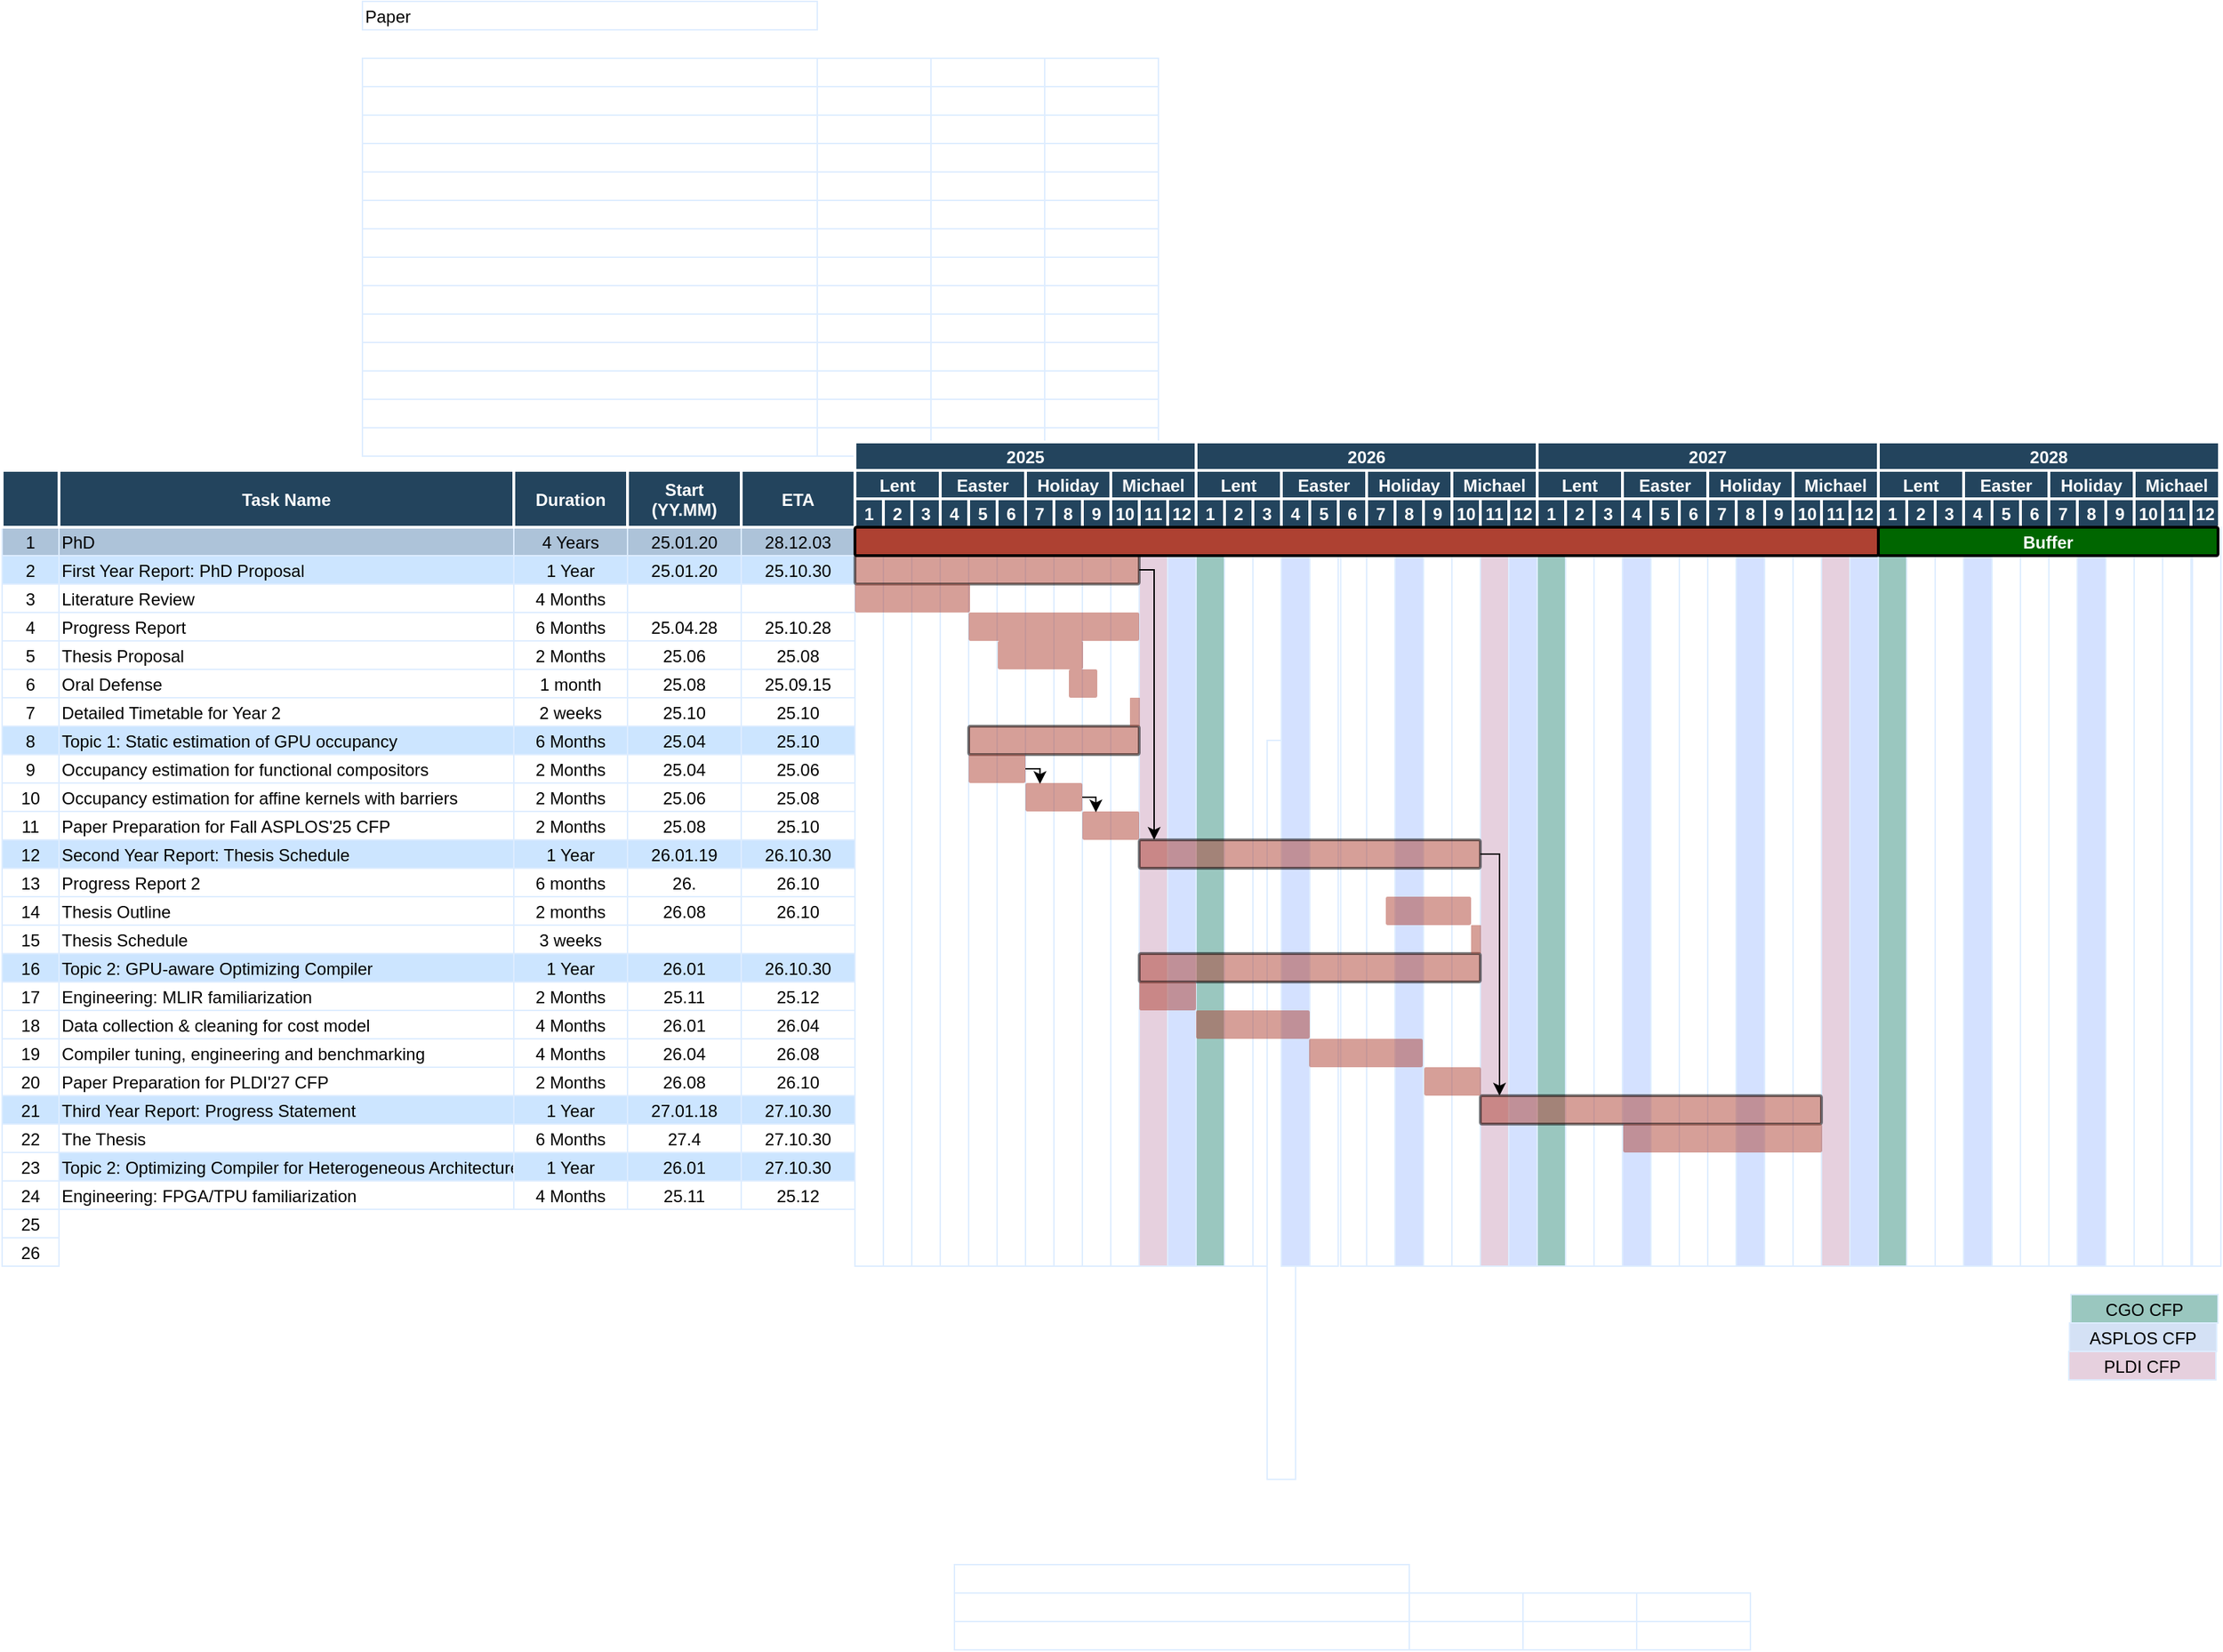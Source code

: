 <mxfile version="22.1.5" type="github">
  <diagram name="Page-1" id="8378b5f6-a2b2-b727-a746-972ab9d02e00">
    <mxGraphModel dx="1440" dy="945" grid="1" gridSize="10" guides="1" tooltips="1" connect="0" arrows="1" fold="1" page="1" pageScale="1.5" pageWidth="1169" pageHeight="827" background="none" math="0" shadow="0">
      <root>
        <mxCell id="0" />
        <mxCell id="1" parent="0" />
        <mxCell id="1cEkrv7Ao01gGzmioIyL-544" value="" style="strokeColor=#DEEDFF" vertex="1" parent="1">
          <mxGeometry x="866.5" y="380.0" width="20" height="520" as="geometry" />
        </mxCell>
        <mxCell id="1cEkrv7Ao01gGzmioIyL-543" value="" style="strokeColor=#DEEDFF" vertex="1" parent="1">
          <mxGeometry x="1028.25" y="380.0" width="20" height="520" as="geometry" />
        </mxCell>
        <mxCell id="1cEkrv7Ao01gGzmioIyL-526" value="" style="strokeColor=#DEEDFF" vertex="1" parent="1">
          <mxGeometry x="1627.5" y="380.0" width="20" height="520" as="geometry" />
        </mxCell>
        <mxCell id="1cEkrv7Ao01gGzmioIyL-519" value="" style="strokeColor=#DEEDFF;fillColor=#E6D0DE;" vertex="1" parent="1">
          <mxGeometry x="886.5" y="380.0" width="20" height="520" as="geometry" />
        </mxCell>
        <mxCell id="1cEkrv7Ao01gGzmioIyL-520" value="" style="strokeColor=#DEEDFF;fillColor=#E6D0DE;" vertex="1" parent="1">
          <mxGeometry x="1126.5" y="380.0" width="20" height="520" as="geometry" />
        </mxCell>
        <mxCell id="1cEkrv7Ao01gGzmioIyL-521" value="" style="strokeColor=#DEEDFF;fillColor=#E6D0DE;" vertex="1" parent="1">
          <mxGeometry x="1366.5" y="380.0" width="20" height="520" as="geometry" />
        </mxCell>
        <mxCell id="1cEkrv7Ao01gGzmioIyL-507" value="" style="strokeColor=#DEEDFF;fillColor=#D4E1FF" vertex="1" parent="1">
          <mxGeometry x="906.5" y="380.0" width="20" height="520" as="geometry" />
        </mxCell>
        <mxCell id="1cEkrv7Ao01gGzmioIyL-437" value="" style="strokeColor=#DEEDFF" vertex="1" parent="1">
          <mxGeometry x="1606.5" y="380.0" width="20" height="520" as="geometry" />
        </mxCell>
        <mxCell id="1cEkrv7Ao01gGzmioIyL-438" value="" style="strokeColor=#DEEDFF" vertex="1" parent="1">
          <mxGeometry x="1586.5" y="380.0" width="20" height="520" as="geometry" />
        </mxCell>
        <mxCell id="1cEkrv7Ao01gGzmioIyL-439" value="" style="strokeColor=#DEEDFF" vertex="1" parent="1">
          <mxGeometry x="1566.5" y="380.0" width="20" height="520" as="geometry" />
        </mxCell>
        <mxCell id="1cEkrv7Ao01gGzmioIyL-440" value="" style="strokeColor=#DEEDFF" vertex="1" parent="1">
          <mxGeometry x="1526.5" y="380.0" width="20" height="520" as="geometry" />
        </mxCell>
        <mxCell id="1cEkrv7Ao01gGzmioIyL-441" value="" style="strokeColor=#DEEDFF" vertex="1" parent="1">
          <mxGeometry x="1506.5" y="380.0" width="20" height="520" as="geometry" />
        </mxCell>
        <mxCell id="1cEkrv7Ao01gGzmioIyL-442" value="" style="strokeColor=#DEEDFF" vertex="1" parent="1">
          <mxGeometry x="1486.5" y="380.0" width="20" height="520" as="geometry" />
        </mxCell>
        <mxCell id="1cEkrv7Ao01gGzmioIyL-443" value="" style="strokeColor=#DEEDFF" vertex="1" parent="1">
          <mxGeometry x="1446.5" y="380.0" width="20" height="520" as="geometry" />
        </mxCell>
        <mxCell id="1cEkrv7Ao01gGzmioIyL-444" value="" style="strokeColor=#DEEDFF" vertex="1" parent="1">
          <mxGeometry x="1426.5" y="380.0" width="20" height="520" as="geometry" />
        </mxCell>
        <mxCell id="1cEkrv7Ao01gGzmioIyL-430" value="" style="strokeColor=#DEEDFF" vertex="1" parent="1">
          <mxGeometry x="1346.5" y="380.0" width="20" height="520" as="geometry" />
        </mxCell>
        <mxCell id="1cEkrv7Ao01gGzmioIyL-431" value="" style="strokeColor=#DEEDFF" vertex="1" parent="1">
          <mxGeometry x="1326.5" y="380.0" width="20" height="520" as="geometry" />
        </mxCell>
        <mxCell id="1cEkrv7Ao01gGzmioIyL-432" value="" style="strokeColor=#DEEDFF" vertex="1" parent="1">
          <mxGeometry x="1286.5" y="380.0" width="20" height="520" as="geometry" />
        </mxCell>
        <mxCell id="1cEkrv7Ao01gGzmioIyL-433" value="" style="strokeColor=#DEEDFF" vertex="1" parent="1">
          <mxGeometry x="1266.5" y="380.0" width="20" height="520" as="geometry" />
        </mxCell>
        <mxCell id="1cEkrv7Ao01gGzmioIyL-434" value="" style="strokeColor=#DEEDFF" vertex="1" parent="1">
          <mxGeometry x="1246.5" y="380.0" width="20" height="520" as="geometry" />
        </mxCell>
        <mxCell id="1cEkrv7Ao01gGzmioIyL-435" value="" style="strokeColor=#DEEDFF" vertex="1" parent="1">
          <mxGeometry x="1206.5" y="380.0" width="20" height="520" as="geometry" />
        </mxCell>
        <mxCell id="1cEkrv7Ao01gGzmioIyL-436" value="" style="strokeColor=#DEEDFF" vertex="1" parent="1">
          <mxGeometry x="1186.5" y="380.0" width="20" height="520" as="geometry" />
        </mxCell>
        <mxCell id="1cEkrv7Ao01gGzmioIyL-422" value="" style="strokeColor=#DEEDFF" vertex="1" parent="1">
          <mxGeometry x="1106.5" y="380.0" width="20" height="520" as="geometry" />
        </mxCell>
        <mxCell id="1cEkrv7Ao01gGzmioIyL-423" value="" style="strokeColor=#DEEDFF" vertex="1" parent="1">
          <mxGeometry x="1086.5" y="380.0" width="20" height="520" as="geometry" />
        </mxCell>
        <mxCell id="1cEkrv7Ao01gGzmioIyL-424" value="" style="strokeColor=#DEEDFF" vertex="1" parent="1">
          <mxGeometry x="1046.5" y="380.0" width="20" height="520" as="geometry" />
        </mxCell>
        <mxCell id="1cEkrv7Ao01gGzmioIyL-426" value="" style="strokeColor=#DEEDFF" vertex="1" parent="1">
          <mxGeometry x="1006.5" y="380.0" width="20" height="520" as="geometry" />
        </mxCell>
        <mxCell id="1cEkrv7Ao01gGzmioIyL-427" value="" style="strokeColor=#DEEDFF" vertex="1" parent="1">
          <mxGeometry x="966.5" y="380.0" width="20" height="520" as="geometry" />
        </mxCell>
        <mxCell id="1cEkrv7Ao01gGzmioIyL-428" value="" style="strokeColor=#DEEDFF" vertex="1" parent="1">
          <mxGeometry x="946.5" y="380.0" width="20" height="520" as="geometry" />
        </mxCell>
        <mxCell id="1cEkrv7Ao01gGzmioIyL-417" value="" style="strokeColor=#DEEDFF" vertex="1" parent="1">
          <mxGeometry x="976.5" y="530.0" width="20" height="520" as="geometry" />
        </mxCell>
        <mxCell id="1cEkrv7Ao01gGzmioIyL-418" value="" style="strokeColor=#DEEDFF" vertex="1" parent="1">
          <mxGeometry x="846.5" y="380.0" width="20" height="520" as="geometry" />
        </mxCell>
        <mxCell id="1cEkrv7Ao01gGzmioIyL-419" value="" style="strokeColor=#DEEDFF" vertex="1" parent="1">
          <mxGeometry x="826.5" y="380.0" width="20" height="520" as="geometry" />
        </mxCell>
        <mxCell id="1cEkrv7Ao01gGzmioIyL-420" value="" style="strokeColor=#DEEDFF" vertex="1" parent="1">
          <mxGeometry x="806.5" y="380.0" width="20" height="520" as="geometry" />
        </mxCell>
        <mxCell id="1cEkrv7Ao01gGzmioIyL-414" value="" style="strokeColor=#DEEDFF" vertex="1" parent="1">
          <mxGeometry x="786.5" y="380.0" width="20" height="520" as="geometry" />
        </mxCell>
        <mxCell id="1cEkrv7Ao01gGzmioIyL-413" value="" style="strokeColor=#DEEDFF" vertex="1" parent="1">
          <mxGeometry x="766.5" y="380.0" width="20" height="520" as="geometry" />
        </mxCell>
        <mxCell id="1cEkrv7Ao01gGzmioIyL-412" value="" style="strokeColor=#DEEDFF" vertex="1" parent="1">
          <mxGeometry x="746.5" y="380.0" width="20" height="520" as="geometry" />
        </mxCell>
        <mxCell id="1cEkrv7Ao01gGzmioIyL-411" value="" style="strokeColor=#DEEDFF" vertex="1" parent="1">
          <mxGeometry x="726.5" y="380.0" width="20" height="520" as="geometry" />
        </mxCell>
        <mxCell id="1cEkrv7Ao01gGzmioIyL-410" value="" style="strokeColor=#DEEDFF" vertex="1" parent="1">
          <mxGeometry x="706.5" y="380.0" width="20" height="520" as="geometry" />
        </mxCell>
        <mxCell id="1cEkrv7Ao01gGzmioIyL-393" value="" style="strokeColor=#DEEDFF;fillColor=#D4E1FF" vertex="1" parent="1">
          <mxGeometry x="1546.5" y="380.0" width="20" height="520" as="geometry" />
        </mxCell>
        <mxCell id="1cEkrv7Ao01gGzmioIyL-394" value="" style="strokeColor=#DEEDFF;fillColor=#D4E1FF" vertex="1" parent="1">
          <mxGeometry x="1466.5" y="380.0" width="20" height="520" as="geometry" />
        </mxCell>
        <mxCell id="1cEkrv7Ao01gGzmioIyL-395" value="" style="strokeColor=#DEEDFF;fillColor=#9AC7BF;" vertex="1" parent="1">
          <mxGeometry x="1406.5" y="380.0" width="20" height="520" as="geometry" />
        </mxCell>
        <mxCell id="1cEkrv7Ao01gGzmioIyL-385" value="" style="strokeColor=#DEEDFF;fillColor=#D4E1FF" vertex="1" parent="1">
          <mxGeometry x="1386.5" y="380.0" width="20" height="520" as="geometry" />
        </mxCell>
        <mxCell id="1cEkrv7Ao01gGzmioIyL-386" value="" style="strokeColor=#DEEDFF;fillColor=#D4E1FF" vertex="1" parent="1">
          <mxGeometry x="1306.5" y="380.0" width="20" height="520" as="geometry" />
        </mxCell>
        <mxCell id="1cEkrv7Ao01gGzmioIyL-387" value="" style="strokeColor=#DEEDFF;fillColor=#D4E1FF" vertex="1" parent="1">
          <mxGeometry x="1226.5" y="380.0" width="20" height="520" as="geometry" />
        </mxCell>
        <mxCell id="1cEkrv7Ao01gGzmioIyL-388" value="" style="strokeColor=#DEEDFF;fillColor=#9AC7BF;" vertex="1" parent="1">
          <mxGeometry x="1166.5" y="380.0" width="20" height="520" as="geometry" />
        </mxCell>
        <mxCell id="1cEkrv7Ao01gGzmioIyL-383" value="" style="strokeColor=#DEEDFF;fillColor=#D4E1FF" vertex="1" parent="1">
          <mxGeometry x="1146.5" y="380.0" width="20" height="520" as="geometry" />
        </mxCell>
        <mxCell id="1cEkrv7Ao01gGzmioIyL-379" value="" style="strokeColor=#DEEDFF;fillColor=#D4E1FF" vertex="1" parent="1">
          <mxGeometry x="1066.5" y="380.0" width="20" height="520" as="geometry" />
        </mxCell>
        <mxCell id="1cEkrv7Ao01gGzmioIyL-378" value="" style="strokeColor=#DEEDFF;fillColor=#D4E1FF" vertex="1" parent="1">
          <mxGeometry x="986.5" y="380.0" width="20" height="520" as="geometry" />
        </mxCell>
        <mxCell id="1cEkrv7Ao01gGzmioIyL-356" value="1" style="fillColor=#23445D;strokeColor=#FFFFFF;strokeWidth=2;fontColor=#FFFFFF;fontStyle=1" vertex="1" parent="1">
          <mxGeometry x="1406.5" y="360.0" width="20" height="20" as="geometry" />
        </mxCell>
        <mxCell id="1cEkrv7Ao01gGzmioIyL-357" value="2" style="fillColor=#23445D;strokeColor=#FFFFFF;strokeWidth=2;fontColor=#FFFFFF;fontStyle=1" vertex="1" parent="1">
          <mxGeometry x="1426.5" y="360.0" width="20" height="20" as="geometry" />
        </mxCell>
        <mxCell id="1cEkrv7Ao01gGzmioIyL-358" value="3" style="fillColor=#23445D;strokeColor=#FFFFFF;strokeWidth=2;fontColor=#FFFFFF;fontStyle=1" vertex="1" parent="1">
          <mxGeometry x="1446.5" y="360.0" width="20" height="20" as="geometry" />
        </mxCell>
        <mxCell id="1cEkrv7Ao01gGzmioIyL-359" value="4" style="fillColor=#23445D;strokeColor=#FFFFFF;strokeWidth=2;fontColor=#FFFFFF;fontStyle=1" vertex="1" parent="1">
          <mxGeometry x="1466.5" y="360.0" width="20" height="20" as="geometry" />
        </mxCell>
        <mxCell id="1cEkrv7Ao01gGzmioIyL-360" value="5" style="fillColor=#23445D;strokeColor=#FFFFFF;strokeWidth=2;fontColor=#FFFFFF;fontStyle=1" vertex="1" parent="1">
          <mxGeometry x="1486.5" y="360.0" width="20" height="20" as="geometry" />
        </mxCell>
        <mxCell id="1cEkrv7Ao01gGzmioIyL-361" value="6" style="fillColor=#23445D;strokeColor=#FFFFFF;strokeWidth=2;fontColor=#FFFFFF;fontStyle=1" vertex="1" parent="1">
          <mxGeometry x="1506.5" y="360.0" width="20" height="20" as="geometry" />
        </mxCell>
        <mxCell id="1cEkrv7Ao01gGzmioIyL-362" value="7" style="fillColor=#23445D;strokeColor=#FFFFFF;strokeWidth=2;fontColor=#FFFFFF;fontStyle=1" vertex="1" parent="1">
          <mxGeometry x="1526.5" y="360.0" width="20" height="20" as="geometry" />
        </mxCell>
        <mxCell id="1cEkrv7Ao01gGzmioIyL-363" value="8" style="fillColor=#23445D;strokeColor=#FFFFFF;strokeWidth=2;fontColor=#FFFFFF;fontStyle=1" vertex="1" parent="1">
          <mxGeometry x="1546.5" y="360.0" width="20" height="20" as="geometry" />
        </mxCell>
        <mxCell id="1cEkrv7Ao01gGzmioIyL-364" value="9" style="fillColor=#23445D;strokeColor=#FFFFFF;strokeWidth=2;fontColor=#FFFFFF;fontStyle=1" vertex="1" parent="1">
          <mxGeometry x="1566.5" y="360.0" width="20" height="20" as="geometry" />
        </mxCell>
        <mxCell id="1cEkrv7Ao01gGzmioIyL-365" value="10" style="fillColor=#23445D;strokeColor=#FFFFFF;strokeWidth=2;fontColor=#FFFFFF;fontStyle=1" vertex="1" parent="1">
          <mxGeometry x="1586.5" y="360.0" width="20" height="20" as="geometry" />
        </mxCell>
        <mxCell id="1cEkrv7Ao01gGzmioIyL-366" value="11" style="fillColor=#23445D;strokeColor=#FFFFFF;strokeWidth=2;fontColor=#FFFFFF;fontStyle=1" vertex="1" parent="1">
          <mxGeometry x="1606.5" y="360.0" width="20" height="20" as="geometry" />
        </mxCell>
        <mxCell id="1cEkrv7Ao01gGzmioIyL-367" value="12" style="fillColor=#23445D;strokeColor=#FFFFFF;strokeWidth=2;fontColor=#FFFFFF;fontStyle=1" vertex="1" parent="1">
          <mxGeometry x="1626.5" y="360.0" width="20" height="20" as="geometry" />
        </mxCell>
        <mxCell id="1cEkrv7Ao01gGzmioIyL-368" value="Michael" style="fillColor=#23445D;strokeColor=#FFFFFF;strokeWidth=2;fontColor=#FFFFFF;fontStyle=1" vertex="1" parent="1">
          <mxGeometry x="1586.5" y="340" width="60" height="20" as="geometry" />
        </mxCell>
        <mxCell id="1cEkrv7Ao01gGzmioIyL-369" value="Easter" style="fillColor=#23445D;strokeColor=#FFFFFF;strokeWidth=2;fontColor=#FFFFFF;fontStyle=1" vertex="1" parent="1">
          <mxGeometry x="1466.5" y="340" width="60" height="20" as="geometry" />
        </mxCell>
        <mxCell id="1cEkrv7Ao01gGzmioIyL-370" value="Lent" style="fillColor=#23445D;strokeColor=#FFFFFF;strokeWidth=2;fontColor=#FFFFFF;fontStyle=1" vertex="1" parent="1">
          <mxGeometry x="1406.5" y="340" width="60" height="20" as="geometry" />
        </mxCell>
        <mxCell id="1cEkrv7Ao01gGzmioIyL-371" value="Holiday" style="fillColor=#23445D;strokeColor=#FFFFFF;strokeWidth=2;fontColor=#FFFFFF;fontStyle=1" vertex="1" parent="1">
          <mxGeometry x="1526.5" y="340" width="60" height="20" as="geometry" />
        </mxCell>
        <mxCell id="1cEkrv7Ao01gGzmioIyL-372" value="2028" style="fillColor=#23445D;strokeColor=#FFFFFF;strokeWidth=2;fontColor=#FFFFFF;fontStyle=1" vertex="1" parent="1">
          <mxGeometry x="1406.5" y="320" width="240" height="20" as="geometry" />
        </mxCell>
        <mxCell id="1cEkrv7Ao01gGzmioIyL-287" value="1" style="fillColor=#23445D;strokeColor=#FFFFFF;strokeWidth=2;fontColor=#FFFFFF;fontStyle=1" vertex="1" parent="1">
          <mxGeometry x="926.5" y="360.0" width="20" height="20" as="geometry" />
        </mxCell>
        <mxCell id="1cEkrv7Ao01gGzmioIyL-288" value="2" style="fillColor=#23445D;strokeColor=#FFFFFF;strokeWidth=2;fontColor=#FFFFFF;fontStyle=1" vertex="1" parent="1">
          <mxGeometry x="946.5" y="360.0" width="20" height="20" as="geometry" />
        </mxCell>
        <mxCell id="1cEkrv7Ao01gGzmioIyL-289" value="3" style="fillColor=#23445D;strokeColor=#FFFFFF;strokeWidth=2;fontColor=#FFFFFF;fontStyle=1" vertex="1" parent="1">
          <mxGeometry x="966.5" y="360.0" width="20" height="20" as="geometry" />
        </mxCell>
        <mxCell id="1cEkrv7Ao01gGzmioIyL-290" value="4" style="fillColor=#23445D;strokeColor=#FFFFFF;strokeWidth=2;fontColor=#FFFFFF;fontStyle=1" vertex="1" parent="1">
          <mxGeometry x="986.5" y="360.0" width="20" height="20" as="geometry" />
        </mxCell>
        <mxCell id="1cEkrv7Ao01gGzmioIyL-291" value="5" style="fillColor=#23445D;strokeColor=#FFFFFF;strokeWidth=2;fontColor=#FFFFFF;fontStyle=1" vertex="1" parent="1">
          <mxGeometry x="1006.5" y="360.0" width="20" height="20" as="geometry" />
        </mxCell>
        <mxCell id="1cEkrv7Ao01gGzmioIyL-292" value="6" style="fillColor=#23445D;strokeColor=#FFFFFF;strokeWidth=2;fontColor=#FFFFFF;fontStyle=1" vertex="1" parent="1">
          <mxGeometry x="1026.5" y="360.0" width="20" height="20" as="geometry" />
        </mxCell>
        <mxCell id="1cEkrv7Ao01gGzmioIyL-293" value="7" style="fillColor=#23445D;strokeColor=#FFFFFF;strokeWidth=2;fontColor=#FFFFFF;fontStyle=1" vertex="1" parent="1">
          <mxGeometry x="1046.5" y="360.0" width="20" height="20" as="geometry" />
        </mxCell>
        <mxCell id="1cEkrv7Ao01gGzmioIyL-294" value="8" style="fillColor=#23445D;strokeColor=#FFFFFF;strokeWidth=2;fontColor=#FFFFFF;fontStyle=1" vertex="1" parent="1">
          <mxGeometry x="1066.5" y="360.0" width="20" height="20" as="geometry" />
        </mxCell>
        <mxCell id="1cEkrv7Ao01gGzmioIyL-295" value="9" style="fillColor=#23445D;strokeColor=#FFFFFF;strokeWidth=2;fontColor=#FFFFFF;fontStyle=1" vertex="1" parent="1">
          <mxGeometry x="1086.5" y="360.0" width="20" height="20" as="geometry" />
        </mxCell>
        <mxCell id="1cEkrv7Ao01gGzmioIyL-296" value="10" style="fillColor=#23445D;strokeColor=#FFFFFF;strokeWidth=2;fontColor=#FFFFFF;fontStyle=1" vertex="1" parent="1">
          <mxGeometry x="1106.5" y="360.0" width="20" height="20" as="geometry" />
        </mxCell>
        <mxCell id="1cEkrv7Ao01gGzmioIyL-297" value="11" style="fillColor=#23445D;strokeColor=#FFFFFF;strokeWidth=2;fontColor=#FFFFFF;fontStyle=1" vertex="1" parent="1">
          <mxGeometry x="1126.5" y="360.0" width="20" height="20" as="geometry" />
        </mxCell>
        <mxCell id="1cEkrv7Ao01gGzmioIyL-298" value="12" style="fillColor=#23445D;strokeColor=#FFFFFF;strokeWidth=2;fontColor=#FFFFFF;fontStyle=1" vertex="1" parent="1">
          <mxGeometry x="1146.5" y="360.0" width="20" height="20" as="geometry" />
        </mxCell>
        <mxCell id="1cEkrv7Ao01gGzmioIyL-299" value="Michael" style="fillColor=#23445D;strokeColor=#FFFFFF;strokeWidth=2;fontColor=#FFFFFF;fontStyle=1" vertex="1" parent="1">
          <mxGeometry x="1106.5" y="340" width="60" height="20" as="geometry" />
        </mxCell>
        <mxCell id="1cEkrv7Ao01gGzmioIyL-300" value="Easter" style="fillColor=#23445D;strokeColor=#FFFFFF;strokeWidth=2;fontColor=#FFFFFF;fontStyle=1" vertex="1" parent="1">
          <mxGeometry x="986.5" y="340" width="60" height="20" as="geometry" />
        </mxCell>
        <mxCell id="1cEkrv7Ao01gGzmioIyL-301" value="Lent" style="fillColor=#23445D;strokeColor=#FFFFFF;strokeWidth=2;fontColor=#FFFFFF;fontStyle=1" vertex="1" parent="1">
          <mxGeometry x="926.5" y="340" width="60" height="20" as="geometry" />
        </mxCell>
        <mxCell id="1cEkrv7Ao01gGzmioIyL-302" value="Holiday" style="fillColor=#23445D;strokeColor=#FFFFFF;strokeWidth=2;fontColor=#FFFFFF;fontStyle=1" vertex="1" parent="1">
          <mxGeometry x="1046.5" y="340" width="60" height="20" as="geometry" />
        </mxCell>
        <mxCell id="1cEkrv7Ao01gGzmioIyL-303" value="2026" style="fillColor=#23445D;strokeColor=#FFFFFF;strokeWidth=2;fontColor=#FFFFFF;fontStyle=1" vertex="1" parent="1">
          <mxGeometry x="926.5" y="320" width="240" height="20" as="geometry" />
        </mxCell>
        <mxCell id="1cEkrv7Ao01gGzmioIyL-321" value="1" style="fillColor=#23445D;strokeColor=#FFFFFF;strokeWidth=2;fontColor=#FFFFFF;fontStyle=1" vertex="1" parent="1">
          <mxGeometry x="1166.5" y="360.0" width="20" height="20" as="geometry" />
        </mxCell>
        <mxCell id="1cEkrv7Ao01gGzmioIyL-322" value="2" style="fillColor=#23445D;strokeColor=#FFFFFF;strokeWidth=2;fontColor=#FFFFFF;fontStyle=1" vertex="1" parent="1">
          <mxGeometry x="1186.5" y="360.0" width="20" height="20" as="geometry" />
        </mxCell>
        <mxCell id="1cEkrv7Ao01gGzmioIyL-323" value="3" style="fillColor=#23445D;strokeColor=#FFFFFF;strokeWidth=2;fontColor=#FFFFFF;fontStyle=1" vertex="1" parent="1">
          <mxGeometry x="1206.5" y="360.0" width="20" height="20" as="geometry" />
        </mxCell>
        <mxCell id="1cEkrv7Ao01gGzmioIyL-324" value="4" style="fillColor=#23445D;strokeColor=#FFFFFF;strokeWidth=2;fontColor=#FFFFFF;fontStyle=1" vertex="1" parent="1">
          <mxGeometry x="1226.5" y="360.0" width="20" height="20" as="geometry" />
        </mxCell>
        <mxCell id="1cEkrv7Ao01gGzmioIyL-325" value="5" style="fillColor=#23445D;strokeColor=#FFFFFF;strokeWidth=2;fontColor=#FFFFFF;fontStyle=1" vertex="1" parent="1">
          <mxGeometry x="1246.5" y="360.0" width="20" height="20" as="geometry" />
        </mxCell>
        <mxCell id="1cEkrv7Ao01gGzmioIyL-326" value="6" style="fillColor=#23445D;strokeColor=#FFFFFF;strokeWidth=2;fontColor=#FFFFFF;fontStyle=1" vertex="1" parent="1">
          <mxGeometry x="1266.5" y="360.0" width="20" height="20" as="geometry" />
        </mxCell>
        <mxCell id="1cEkrv7Ao01gGzmioIyL-327" value="7" style="fillColor=#23445D;strokeColor=#FFFFFF;strokeWidth=2;fontColor=#FFFFFF;fontStyle=1" vertex="1" parent="1">
          <mxGeometry x="1286.5" y="360.0" width="20" height="20" as="geometry" />
        </mxCell>
        <mxCell id="1cEkrv7Ao01gGzmioIyL-328" value="8" style="fillColor=#23445D;strokeColor=#FFFFFF;strokeWidth=2;fontColor=#FFFFFF;fontStyle=1" vertex="1" parent="1">
          <mxGeometry x="1306.5" y="360.0" width="20" height="20" as="geometry" />
        </mxCell>
        <mxCell id="1cEkrv7Ao01gGzmioIyL-329" value="9" style="fillColor=#23445D;strokeColor=#FFFFFF;strokeWidth=2;fontColor=#FFFFFF;fontStyle=1" vertex="1" parent="1">
          <mxGeometry x="1326.5" y="360.0" width="20" height="20" as="geometry" />
        </mxCell>
        <mxCell id="1cEkrv7Ao01gGzmioIyL-330" value="10" style="fillColor=#23445D;strokeColor=#FFFFFF;strokeWidth=2;fontColor=#FFFFFF;fontStyle=1" vertex="1" parent="1">
          <mxGeometry x="1346.5" y="360.0" width="20" height="20" as="geometry" />
        </mxCell>
        <mxCell id="1cEkrv7Ao01gGzmioIyL-331" value="11" style="fillColor=#23445D;strokeColor=#FFFFFF;strokeWidth=2;fontColor=#FFFFFF;fontStyle=1" vertex="1" parent="1">
          <mxGeometry x="1366.5" y="360.0" width="20" height="20" as="geometry" />
        </mxCell>
        <mxCell id="1cEkrv7Ao01gGzmioIyL-332" value="12" style="fillColor=#23445D;strokeColor=#FFFFFF;strokeWidth=2;fontColor=#FFFFFF;fontStyle=1" vertex="1" parent="1">
          <mxGeometry x="1386.5" y="360.0" width="20" height="20" as="geometry" />
        </mxCell>
        <mxCell id="1cEkrv7Ao01gGzmioIyL-333" value="Michael" style="fillColor=#23445D;strokeColor=#FFFFFF;strokeWidth=2;fontColor=#FFFFFF;fontStyle=1" vertex="1" parent="1">
          <mxGeometry x="1346.5" y="340" width="60" height="20" as="geometry" />
        </mxCell>
        <mxCell id="1cEkrv7Ao01gGzmioIyL-334" value="Easter" style="fillColor=#23445D;strokeColor=#FFFFFF;strokeWidth=2;fontColor=#FFFFFF;fontStyle=1" vertex="1" parent="1">
          <mxGeometry x="1226.5" y="340" width="60" height="20" as="geometry" />
        </mxCell>
        <mxCell id="1cEkrv7Ao01gGzmioIyL-335" value="Lent" style="fillColor=#23445D;strokeColor=#FFFFFF;strokeWidth=2;fontColor=#FFFFFF;fontStyle=1" vertex="1" parent="1">
          <mxGeometry x="1166.5" y="340" width="60" height="20" as="geometry" />
        </mxCell>
        <mxCell id="1cEkrv7Ao01gGzmioIyL-336" value="Holiday" style="fillColor=#23445D;strokeColor=#FFFFFF;strokeWidth=2;fontColor=#FFFFFF;fontStyle=1" vertex="1" parent="1">
          <mxGeometry x="1286.5" y="340" width="60" height="20" as="geometry" />
        </mxCell>
        <mxCell id="1cEkrv7Ao01gGzmioIyL-337" value="2027" style="fillColor=#23445D;strokeColor=#FFFFFF;strokeWidth=2;fontColor=#FFFFFF;fontStyle=1" vertex="1" parent="1">
          <mxGeometry x="1166.5" y="320" width="240" height="20" as="geometry" />
        </mxCell>
        <mxCell id="63" value="1" style="strokeColor=#DEEDFF;fillColor=#ADC3D9" parent="1" vertex="1">
          <mxGeometry x="86.5" y="380" width="40" height="20" as="geometry" />
        </mxCell>
        <mxCell id="64" value="PhD " style="align=left;strokeColor=#DEEDFF;fillColor=#ADC3D9" parent="1" vertex="1">
          <mxGeometry x="126.5" y="380" width="320" height="20" as="geometry" />
        </mxCell>
        <mxCell id="65" value="4 Years" style="strokeColor=#DEEDFF;fillColor=#ADC3D9" parent="1" vertex="1">
          <mxGeometry x="446.5" y="380" width="80.0" height="20" as="geometry" />
        </mxCell>
        <mxCell id="66" value="25.01.20" style="strokeColor=#DEEDFF;fillColor=#ADC3D9" parent="1" vertex="1">
          <mxGeometry x="526.5" y="380" width="80.0" height="20" as="geometry" />
        </mxCell>
        <mxCell id="67" value="28.12.03" style="strokeColor=#DEEDFF;fillColor=#ADC3D9" parent="1" vertex="1">
          <mxGeometry x="606.5" y="380.0" width="80.0" height="20" as="geometry" />
        </mxCell>
        <mxCell id="68" value="" style="strokeColor=#DEEDFF" parent="1" vertex="1">
          <mxGeometry x="686.5" y="380.0" width="20" height="520" as="geometry" />
        </mxCell>
        <mxCell id="69" value="2" style="strokeColor=#DEEDFF;fillColor=#CCE5FF" parent="1" vertex="1">
          <mxGeometry x="86.5" y="400.0" width="40" height="20" as="geometry" />
        </mxCell>
        <mxCell id="74" value="3" style="strokeColor=#DEEDFF" parent="1" vertex="1">
          <mxGeometry x="86.5" y="420.0" width="40" height="20" as="geometry" />
        </mxCell>
        <mxCell id="79" value="4" style="strokeColor=#DEEDFF" parent="1" vertex="1">
          <mxGeometry x="86.5" y="440.0" width="40" height="20" as="geometry" />
        </mxCell>
        <mxCell id="84" value="5" style="strokeColor=#DEEDFF" parent="1" vertex="1">
          <mxGeometry x="86.5" y="460.0" width="40" height="20" as="geometry" />
        </mxCell>
        <mxCell id="89" value="6" style="strokeColor=#DEEDFF" parent="1" vertex="1">
          <mxGeometry x="86.5" y="480.0" width="40" height="20" as="geometry" />
        </mxCell>
        <mxCell id="90" value="" style="align=left;strokeColor=#DEEDFF" parent="1" vertex="1">
          <mxGeometry x="756.5" y="1110.0" width="320.0" height="20" as="geometry" />
        </mxCell>
        <mxCell id="91" value="" style="strokeColor=#DEEDFF" parent="1" vertex="1">
          <mxGeometry x="416.5" y="650.0" width="80.0" height="20" as="geometry" />
        </mxCell>
        <mxCell id="92" value="" style="strokeColor=#DEEDFF" parent="1" vertex="1">
          <mxGeometry x="496.5" y="650.0" width="80.0" height="20" as="geometry" />
        </mxCell>
        <mxCell id="93" value="" style="strokeColor=#DEEDFF" parent="1" vertex="1">
          <mxGeometry x="576.5" y="650.0" width="80.0" height="20" as="geometry" />
        </mxCell>
        <mxCell id="94" value="7" style="strokeColor=#DEEDFF" parent="1" vertex="1">
          <mxGeometry x="86.5" y="500.0" width="40" height="20" as="geometry" />
        </mxCell>
        <mxCell id="95" value="" style="align=left;strokeColor=#DEEDFF" parent="1" vertex="1">
          <mxGeometry x="756.5" y="1130.0" width="320.0" height="20" as="geometry" />
        </mxCell>
        <mxCell id="96" value="" style="strokeColor=#DEEDFF" parent="1" vertex="1">
          <mxGeometry x="1076.5" y="1130.0" width="80.0" height="20" as="geometry" />
        </mxCell>
        <mxCell id="97" value="" style="strokeColor=#DEEDFF" parent="1" vertex="1">
          <mxGeometry x="1156.5" y="1130.0" width="80.0" height="20" as="geometry" />
        </mxCell>
        <mxCell id="98" value="" style="strokeColor=#DEEDFF" parent="1" vertex="1">
          <mxGeometry x="1236.5" y="1130.0" width="80.0" height="20" as="geometry" />
        </mxCell>
        <mxCell id="99" value="8" style="strokeColor=#DEEDFF;fillColor=#CCE5FF;" parent="1" vertex="1">
          <mxGeometry x="86.5" y="520.0" width="40" height="20" as="geometry" />
        </mxCell>
        <mxCell id="100" value="" style="align=left;strokeColor=#DEEDFF" parent="1" vertex="1">
          <mxGeometry x="756.5" y="1150.0" width="320.0" height="20" as="geometry" />
        </mxCell>
        <mxCell id="101" value="" style="strokeColor=#DEEDFF" parent="1" vertex="1">
          <mxGeometry x="1076.5" y="1150.0" width="80.0" height="20" as="geometry" />
        </mxCell>
        <mxCell id="102" value="" style="strokeColor=#DEEDFF" parent="1" vertex="1">
          <mxGeometry x="1156.5" y="1150.0" width="80.0" height="20" as="geometry" />
        </mxCell>
        <mxCell id="103" value="" style="strokeColor=#DEEDFF" parent="1" vertex="1">
          <mxGeometry x="1236.5" y="1150.0" width="80.0" height="20" as="geometry" />
        </mxCell>
        <mxCell id="104" value="9" style="strokeColor=#DEEDFF;fillColor=#FFFFFF;" parent="1" vertex="1">
          <mxGeometry x="86.5" y="540.0" width="40" height="20" as="geometry" />
        </mxCell>
        <mxCell id="105" value="First Year Report: PhD Proposal" style="align=left;strokeColor=#DEEDFF;fillColor=#CCE5FF" parent="1" vertex="1">
          <mxGeometry x="126.5" y="400.0" width="320.0" height="20.0" as="geometry" />
        </mxCell>
        <mxCell id="106" value="1 Year" style="strokeColor=#DEEDFF;fillColor=#CCE5FF" parent="1" vertex="1">
          <mxGeometry x="446.5" y="400.0" width="80.0" height="20" as="geometry" />
        </mxCell>
        <mxCell id="107" value="25.01.20" style="strokeColor=#DEEDFF;fillColor=#CCE5FF" parent="1" vertex="1">
          <mxGeometry x="526.5" y="400.0" width="80.0" height="20" as="geometry" />
        </mxCell>
        <mxCell id="108" value="25.10.30" style="strokeColor=#DEEDFF;fillColor=#CCE5FF" parent="1" vertex="1">
          <mxGeometry x="606.5" y="400.0" width="80.0" height="20" as="geometry" />
        </mxCell>
        <mxCell id="109" value="10" style="strokeColor=#DEEDFF" parent="1" vertex="1">
          <mxGeometry x="86.5" y="560.0" width="40" height="20" as="geometry" />
        </mxCell>
        <mxCell id="110" value="Literature Review" style="align=left;strokeColor=#DEEDFF" parent="1" vertex="1">
          <mxGeometry x="126.5" y="420.0" width="320.0" height="20" as="geometry" />
        </mxCell>
        <mxCell id="111" value="4 Months" style="strokeColor=#DEEDFF" parent="1" vertex="1">
          <mxGeometry x="446.5" y="420.0" width="80.0" height="20" as="geometry" />
        </mxCell>
        <mxCell id="112" value="" style="strokeColor=#DEEDFF" parent="1" vertex="1">
          <mxGeometry x="526.5" y="420.0" width="80.0" height="20" as="geometry" />
        </mxCell>
        <mxCell id="113" value="" style="strokeColor=#DEEDFF" parent="1" vertex="1">
          <mxGeometry x="606.5" y="420.0" width="80.0" height="20" as="geometry" />
        </mxCell>
        <mxCell id="114" value="11" style="strokeColor=#DEEDFF" parent="1" vertex="1">
          <mxGeometry x="86.5" y="580.0" width="40" height="20" as="geometry" />
        </mxCell>
        <mxCell id="115" value="Progress Report" style="align=left;strokeColor=#DEEDFF" parent="1" vertex="1">
          <mxGeometry x="126.5" y="440.0" width="320.0" height="20" as="geometry" />
        </mxCell>
        <mxCell id="116" value="6 Months" style="strokeColor=#DEEDFF" parent="1" vertex="1">
          <mxGeometry x="446.5" y="440.0" width="80.0" height="20" as="geometry" />
        </mxCell>
        <mxCell id="117" value="25.04.28" style="strokeColor=#DEEDFF" parent="1" vertex="1">
          <mxGeometry x="526.5" y="440.0" width="80.0" height="20" as="geometry" />
        </mxCell>
        <mxCell id="118" value="25.10.28" style="strokeColor=#DEEDFF" parent="1" vertex="1">
          <mxGeometry x="606.5" y="440.0" width="80.0" height="20" as="geometry" />
        </mxCell>
        <mxCell id="119" value="12" style="strokeColor=#DEEDFF;fillColor=#CCE5FF;" parent="1" vertex="1">
          <mxGeometry x="86.5" y="600.0" width="40" height="20" as="geometry" />
        </mxCell>
        <mxCell id="120" value="Thesis Proposal" style="align=left;strokeColor=#DEEDFF" parent="1" vertex="1">
          <mxGeometry x="126.5" y="460.0" width="320" height="20" as="geometry" />
        </mxCell>
        <mxCell id="121" value="2 Months" style="strokeColor=#DEEDFF" parent="1" vertex="1">
          <mxGeometry x="446.5" y="460.0" width="80.0" height="20" as="geometry" />
        </mxCell>
        <mxCell id="122" value="25.06" style="strokeColor=#DEEDFF" parent="1" vertex="1">
          <mxGeometry x="526.5" y="460.0" width="80.0" height="20" as="geometry" />
        </mxCell>
        <mxCell id="123" value="25.08" style="strokeColor=#DEEDFF" parent="1" vertex="1">
          <mxGeometry x="606.5" y="460.0" width="80.0" height="20" as="geometry" />
        </mxCell>
        <mxCell id="124" value="13" style="strokeColor=#DEEDFF" parent="1" vertex="1">
          <mxGeometry x="86.5" y="620.0" width="40" height="20" as="geometry" />
        </mxCell>
        <mxCell id="125" value="Detailed Timetable for Year 2" style="align=left;strokeColor=#DEEDFF" parent="1" vertex="1">
          <mxGeometry x="126.5" y="500.0" width="320" height="20" as="geometry" />
        </mxCell>
        <mxCell id="126" value="2 weeks" style="strokeColor=#DEEDFF" parent="1" vertex="1">
          <mxGeometry x="446.5" y="500.0" width="80.0" height="20" as="geometry" />
        </mxCell>
        <mxCell id="127" value="25.10" style="strokeColor=#DEEDFF" parent="1" vertex="1">
          <mxGeometry x="526.5" y="500.0" width="80.0" height="20" as="geometry" />
        </mxCell>
        <mxCell id="128" value="25.10" style="strokeColor=#DEEDFF" parent="1" vertex="1">
          <mxGeometry x="606.5" y="500.0" width="80.0" height="20" as="geometry" />
        </mxCell>
        <mxCell id="129" value="14" style="strokeColor=#DEEDFF" parent="1" vertex="1">
          <mxGeometry x="86.5" y="640.0" width="40" height="20" as="geometry" />
        </mxCell>
        <mxCell id="134" value="15" style="strokeColor=#DEEDFF;fillColor=#FFFFFF" parent="1" vertex="1">
          <mxGeometry x="86.5" y="660.0" width="40" height="20" as="geometry" />
        </mxCell>
        <mxCell id="135" value="" style="align=left;strokeColor=#DEEDFF;fillColor=#FFFFFF" parent="1" vertex="1">
          <mxGeometry x="340.0" y="90.0" width="320.0" height="20" as="geometry" />
        </mxCell>
        <mxCell id="136" value="" style="strokeColor=#DEEDFF;fillColor=#FFFFFF" parent="1" vertex="1">
          <mxGeometry x="660.0" y="90.0" width="80.0" height="20" as="geometry" />
        </mxCell>
        <mxCell id="137" value="" style="strokeColor=#DEEDFF;fillColor=#FFFFFF" parent="1" vertex="1">
          <mxGeometry x="740.0" y="90.0" width="80.0" height="20" as="geometry" />
        </mxCell>
        <mxCell id="138" value="" style="strokeColor=#DEEDFF;fillColor=#FFFFFF" parent="1" vertex="1">
          <mxGeometry x="820.0" y="90.0" width="80.0" height="20" as="geometry" />
        </mxCell>
        <mxCell id="139" value="16" style="strokeColor=#DEEDFF;fillColor=#CCE5FF" parent="1" vertex="1">
          <mxGeometry x="86.5" y="680.0" width="40" height="20" as="geometry" />
        </mxCell>
        <mxCell id="140" value="Second Year Report: Thesis Schedule" style="align=left;strokeColor=#DEEDFF;fillColor=#CCE5FF" parent="1" vertex="1">
          <mxGeometry x="126.5" y="600.0" width="320.0" height="20" as="geometry" />
        </mxCell>
        <mxCell id="141" value="1 Year" style="strokeColor=#DEEDFF;fillColor=#CCE5FF" parent="1" vertex="1">
          <mxGeometry x="446.5" y="600.0" width="80.0" height="20" as="geometry" />
        </mxCell>
        <mxCell id="142" value="26.01.19" style="strokeColor=#DEEDFF;fillColor=#CCE5FF" parent="1" vertex="1">
          <mxGeometry x="526.5" y="600.0" width="80.0" height="20" as="geometry" />
        </mxCell>
        <mxCell id="143" value="26.10.30" style="strokeColor=#DEEDFF;fillColor=#CCE5FF" parent="1" vertex="1">
          <mxGeometry x="606.5" y="600.0" width="80.0" height="20" as="geometry" />
        </mxCell>
        <mxCell id="144" value="17" style="strokeColor=#DEEDFF" parent="1" vertex="1">
          <mxGeometry x="86.5" y="700.0" width="40" height="20" as="geometry" />
        </mxCell>
        <mxCell id="145" value="Progress Report 2" style="align=left;strokeColor=#DEEDFF" parent="1" vertex="1">
          <mxGeometry x="126.5" y="620.0" width="320.0" height="20" as="geometry" />
        </mxCell>
        <mxCell id="146" value="6 months" style="strokeColor=#DEEDFF" parent="1" vertex="1">
          <mxGeometry x="446.5" y="620.0" width="80.0" height="20" as="geometry" />
        </mxCell>
        <mxCell id="147" value="26." style="strokeColor=#DEEDFF" parent="1" vertex="1">
          <mxGeometry x="526.5" y="620.0" width="80.0" height="20" as="geometry" />
        </mxCell>
        <mxCell id="148" value="26.10" style="strokeColor=#DEEDFF" parent="1" vertex="1">
          <mxGeometry x="606.5" y="620.0" width="80.0" height="20" as="geometry" />
        </mxCell>
        <mxCell id="149" value="18" style="strokeColor=#DEEDFF" parent="1" vertex="1">
          <mxGeometry x="86.5" y="720.0" width="40" height="20" as="geometry" />
        </mxCell>
        <mxCell id="150" value="Thesis Outline" style="align=left;strokeColor=#DEEDFF" parent="1" vertex="1">
          <mxGeometry x="126.5" y="640.0" width="320.0" height="20" as="geometry" />
        </mxCell>
        <mxCell id="151" value="2 months" style="strokeColor=#DEEDFF" parent="1" vertex="1">
          <mxGeometry x="446.5" y="640.0" width="80.0" height="20" as="geometry" />
        </mxCell>
        <mxCell id="152" value="26.08" style="strokeColor=#DEEDFF" parent="1" vertex="1">
          <mxGeometry x="526.5" y="640.0" width="80.0" height="20" as="geometry" />
        </mxCell>
        <mxCell id="153" value="26.10" style="strokeColor=#DEEDFF" parent="1" vertex="1">
          <mxGeometry x="606.5" y="640.0" width="80.0" height="20" as="geometry" />
        </mxCell>
        <mxCell id="154" value="19" style="strokeColor=#DEEDFF" parent="1" vertex="1">
          <mxGeometry x="86.5" y="740.0" width="40" height="20" as="geometry" />
        </mxCell>
        <mxCell id="155" value="Thesis Schedule" style="align=left;strokeColor=#DEEDFF" parent="1" vertex="1">
          <mxGeometry x="126.5" y="660.0" width="320.0" height="20" as="geometry" />
        </mxCell>
        <mxCell id="156" value="3 weeks" style="strokeColor=#DEEDFF" parent="1" vertex="1">
          <mxGeometry x="446.5" y="660.0" width="80.0" height="20" as="geometry" />
        </mxCell>
        <mxCell id="157" value="" style="strokeColor=#DEEDFF" parent="1" vertex="1">
          <mxGeometry x="526.5" y="660.0" width="80.0" height="20" as="geometry" />
        </mxCell>
        <mxCell id="158" value="" style="strokeColor=#DEEDFF" parent="1" vertex="1">
          <mxGeometry x="606.5" y="660.0" width="80.0" height="20" as="geometry" />
        </mxCell>
        <mxCell id="159" value="20" style="strokeColor=#DEEDFF" parent="1" vertex="1">
          <mxGeometry x="86.5" y="760.0" width="40" height="20" as="geometry" />
        </mxCell>
        <mxCell id="160" value="" style="align=left;strokeColor=#DEEDFF" parent="1" vertex="1">
          <mxGeometry x="340.0" y="190.0" width="320.0" height="20" as="geometry" />
        </mxCell>
        <mxCell id="161" value="" style="strokeColor=#DEEDFF" parent="1" vertex="1">
          <mxGeometry x="660.0" y="190.0" width="80.0" height="20" as="geometry" />
        </mxCell>
        <mxCell id="162" value="" style="strokeColor=#DEEDFF" parent="1" vertex="1">
          <mxGeometry x="740.0" y="190.0" width="80.0" height="20" as="geometry" />
        </mxCell>
        <mxCell id="163" value="" style="strokeColor=#DEEDFF" parent="1" vertex="1">
          <mxGeometry x="820.0" y="190.0" width="80.0" height="20" as="geometry" />
        </mxCell>
        <mxCell id="164" value="21" style="strokeColor=#DEEDFF;fillColor=#CCE5FF;" parent="1" vertex="1">
          <mxGeometry x="86.5" y="780.0" width="40" height="20" as="geometry" />
        </mxCell>
        <mxCell id="165" value="" style="align=left;strokeColor=#DEEDFF" parent="1" vertex="1">
          <mxGeometry x="340.0" y="210.0" width="320.0" height="20" as="geometry" />
        </mxCell>
        <mxCell id="166" value="" style="strokeColor=#DEEDFF" parent="1" vertex="1">
          <mxGeometry x="660.0" y="210.0" width="80.0" height="20" as="geometry" />
        </mxCell>
        <mxCell id="167" value="" style="strokeColor=#DEEDFF" parent="1" vertex="1">
          <mxGeometry x="740.0" y="210.0" width="80.0" height="20" as="geometry" />
        </mxCell>
        <mxCell id="168" value="" style="strokeColor=#DEEDFF" parent="1" vertex="1">
          <mxGeometry x="820.0" y="210.0" width="80.0" height="20" as="geometry" />
        </mxCell>
        <mxCell id="169" value="22" style="strokeColor=#DEEDFF" parent="1" vertex="1">
          <mxGeometry x="86.5" y="800.0" width="40" height="20" as="geometry" />
        </mxCell>
        <mxCell id="170" value="Third Year Report: Progress Statement" style="align=left;strokeColor=#DEEDFF;fillColor=#CCE5FF;" parent="1" vertex="1">
          <mxGeometry x="126.5" y="780.0" width="320.0" height="20" as="geometry" />
        </mxCell>
        <mxCell id="171" value="1 Year" style="strokeColor=#DEEDFF;fillColor=#CCE5FF;" parent="1" vertex="1">
          <mxGeometry x="446.5" y="780.0" width="80.0" height="20" as="geometry" />
        </mxCell>
        <mxCell id="172" value="27.01.18" style="strokeColor=#DEEDFF;fillColor=#CCE5FF;" parent="1" vertex="1">
          <mxGeometry x="526.5" y="780.0" width="80.0" height="20" as="geometry" />
        </mxCell>
        <mxCell id="173" value="27.10.30" style="strokeColor=#DEEDFF;fillColor=#CCE5FF;" parent="1" vertex="1">
          <mxGeometry x="606.5" y="780.0" width="80.0" height="20" as="geometry" />
        </mxCell>
        <mxCell id="174" value="23" style="strokeColor=#DEEDFF" parent="1" vertex="1">
          <mxGeometry x="86.5" y="820.0" width="40" height="20" as="geometry" />
        </mxCell>
        <mxCell id="175" value="" style="align=left;strokeColor=#DEEDFF" parent="1" vertex="1">
          <mxGeometry x="340.0" y="250.0" width="320.0" height="20" as="geometry" />
        </mxCell>
        <mxCell id="176" value="" style="strokeColor=#DEEDFF" parent="1" vertex="1">
          <mxGeometry x="660.0" y="250.0" width="80.0" height="20" as="geometry" />
        </mxCell>
        <mxCell id="177" value="" style="strokeColor=#DEEDFF" parent="1" vertex="1">
          <mxGeometry x="740.0" y="250.0" width="80.0" height="20" as="geometry" />
        </mxCell>
        <mxCell id="178" value="" style="strokeColor=#DEEDFF" parent="1" vertex="1">
          <mxGeometry x="820.0" y="250.0" width="80.0" height="20" as="geometry" />
        </mxCell>
        <mxCell id="179" value="24" style="strokeColor=#DEEDFF" parent="1" vertex="1">
          <mxGeometry x="86.5" y="840.0" width="40" height="20" as="geometry" />
        </mxCell>
        <mxCell id="180" value="" style="align=left;strokeColor=#DEEDFF" parent="1" vertex="1">
          <mxGeometry x="340.0" y="270.0" width="320.0" height="20" as="geometry" />
        </mxCell>
        <mxCell id="181" value="" style="strokeColor=#DEEDFF" parent="1" vertex="1">
          <mxGeometry x="660.0" y="270.0" width="80.0" height="20" as="geometry" />
        </mxCell>
        <mxCell id="182" value="" style="strokeColor=#DEEDFF" parent="1" vertex="1">
          <mxGeometry x="740.0" y="270.0" width="80.0" height="20" as="geometry" />
        </mxCell>
        <mxCell id="183" value="" style="strokeColor=#DEEDFF" parent="1" vertex="1">
          <mxGeometry x="820.0" y="270.0" width="80.0" height="20" as="geometry" />
        </mxCell>
        <mxCell id="184" value="25" style="strokeColor=#DEEDFF" parent="1" vertex="1">
          <mxGeometry x="86.5" y="860.0" width="40" height="20" as="geometry" />
        </mxCell>
        <mxCell id="185" value="" style="align=left;strokeColor=#DEEDFF" parent="1" vertex="1">
          <mxGeometry x="340.0" y="290.0" width="320.0" height="20" as="geometry" />
        </mxCell>
        <mxCell id="186" value="" style="strokeColor=#DEEDFF" parent="1" vertex="1">
          <mxGeometry x="660.0" y="290.0" width="80.0" height="20" as="geometry" />
        </mxCell>
        <mxCell id="187" value="" style="strokeColor=#DEEDFF" parent="1" vertex="1">
          <mxGeometry x="740.0" y="290.0" width="80.0" height="20" as="geometry" />
        </mxCell>
        <mxCell id="188" value="" style="strokeColor=#DEEDFF" parent="1" vertex="1">
          <mxGeometry x="820.0" y="290.0" width="80.0" height="20" as="geometry" />
        </mxCell>
        <mxCell id="189" value="26" style="strokeColor=#DEEDFF" parent="1" vertex="1">
          <mxGeometry x="86.5" y="880.0" width="40" height="20" as="geometry" />
        </mxCell>
        <mxCell id="190" value="" style="align=left;strokeColor=#DEEDFF" parent="1" vertex="1">
          <mxGeometry x="340.0" y="310.0" width="320.0" height="20" as="geometry" />
        </mxCell>
        <mxCell id="191" value="" style="strokeColor=#DEEDFF" parent="1" vertex="1">
          <mxGeometry x="660.0" y="310.0" width="80.0" height="20" as="geometry" />
        </mxCell>
        <mxCell id="192" value="" style="strokeColor=#DEEDFF" parent="1" vertex="1">
          <mxGeometry x="740.0" y="310.0" width="80.0" height="20" as="geometry" />
        </mxCell>
        <mxCell id="193" value="" style="strokeColor=#DEEDFF" parent="1" vertex="1">
          <mxGeometry x="820.0" y="310.0" width="80.0" height="20" as="geometry" />
        </mxCell>
        <mxCell id="199" value="" style="strokeColor=#DEEDFF;fillColor=#9AC7BF;" parent="1" vertex="1">
          <mxGeometry x="926.5" y="380.0" width="20" height="520" as="geometry" />
        </mxCell>
        <mxCell id="2" value="Task Name" style="fillColor=#23445D;strokeColor=#FFFFFF;strokeWidth=2;fontColor=#FFFFFF;fontStyle=1" parent="1" vertex="1">
          <mxGeometry x="126.5" y="340" width="320" height="40" as="geometry" />
        </mxCell>
        <mxCell id="3" value="" style="fillColor=#23445D;strokeColor=#FFFFFF;strokeWidth=2;fontColor=#FFFFFF;fontStyle=1" parent="1" vertex="1">
          <mxGeometry x="86.5" y="340" width="40" height="40" as="geometry" />
        </mxCell>
        <mxCell id="5" value="1" style="fillColor=#23445D;strokeColor=#FFFFFF;strokeWidth=2;fontColor=#FFFFFF;fontStyle=1" parent="1" vertex="1">
          <mxGeometry x="686.5" y="360.0" width="20" height="20" as="geometry" />
        </mxCell>
        <mxCell id="6" value="2" style="fillColor=#23445D;strokeColor=#FFFFFF;strokeWidth=2;fontColor=#FFFFFF;fontStyle=1" parent="1" vertex="1">
          <mxGeometry x="706.5" y="360.0" width="20" height="20" as="geometry" />
        </mxCell>
        <mxCell id="7" value="3" style="fillColor=#23445D;strokeColor=#FFFFFF;strokeWidth=2;fontColor=#FFFFFF;fontStyle=1" parent="1" vertex="1">
          <mxGeometry x="726.5" y="360.0" width="20" height="20" as="geometry" />
        </mxCell>
        <mxCell id="8" value="4" style="fillColor=#23445D;strokeColor=#FFFFFF;strokeWidth=2;fontColor=#FFFFFF;fontStyle=1" parent="1" vertex="1">
          <mxGeometry x="746.5" y="360.0" width="20" height="20" as="geometry" />
        </mxCell>
        <mxCell id="9" value="5" style="fillColor=#23445D;strokeColor=#FFFFFF;strokeWidth=2;fontColor=#FFFFFF;fontStyle=1" parent="1" vertex="1">
          <mxGeometry x="766.5" y="360.0" width="20" height="20" as="geometry" />
        </mxCell>
        <mxCell id="10" value="6" style="fillColor=#23445D;strokeColor=#FFFFFF;strokeWidth=2;fontColor=#FFFFFF;fontStyle=1" parent="1" vertex="1">
          <mxGeometry x="786.5" y="360.0" width="20" height="20" as="geometry" />
        </mxCell>
        <mxCell id="11" value="7" style="fillColor=#23445D;strokeColor=#FFFFFF;strokeWidth=2;fontColor=#FFFFFF;fontStyle=1" parent="1" vertex="1">
          <mxGeometry x="806.5" y="360.0" width="20" height="20" as="geometry" />
        </mxCell>
        <mxCell id="12" value="Duration" style="fillColor=#23445D;strokeColor=#FFFFFF;strokeWidth=2;fontColor=#FFFFFF;fontStyle=1" parent="1" vertex="1">
          <mxGeometry x="446.5" y="340.0" width="80.0" height="40.0" as="geometry" />
        </mxCell>
        <mxCell id="13" value="Start&#xa;(YY.MM)" style="fillColor=#23445D;strokeColor=#FFFFFF;strokeWidth=2;fontColor=#FFFFFF;fontStyle=1" parent="1" vertex="1">
          <mxGeometry x="526.5" y="340.0" width="80.0" height="40.0" as="geometry" />
        </mxCell>
        <mxCell id="14" value="ETA" style="fillColor=#23445D;strokeColor=#FFFFFF;strokeWidth=2;fontColor=#FFFFFF;fontStyle=1" parent="1" vertex="1">
          <mxGeometry x="606.5" y="340.0" width="80.0" height="40.0" as="geometry" />
        </mxCell>
        <mxCell id="16" value="8" style="fillColor=#23445D;strokeColor=#FFFFFF;strokeWidth=2;fontColor=#FFFFFF;fontStyle=1" parent="1" vertex="1">
          <mxGeometry x="826.5" y="360.0" width="20" height="20" as="geometry" />
        </mxCell>
        <mxCell id="17" value="9" style="fillColor=#23445D;strokeColor=#FFFFFF;strokeWidth=2;fontColor=#FFFFFF;fontStyle=1" parent="1" vertex="1">
          <mxGeometry x="846.5" y="360.0" width="20" height="20" as="geometry" />
        </mxCell>
        <mxCell id="18" value="10" style="fillColor=#23445D;strokeColor=#FFFFFF;strokeWidth=2;fontColor=#FFFFFF;fontStyle=1" parent="1" vertex="1">
          <mxGeometry x="866.5" y="360.0" width="20" height="20" as="geometry" />
        </mxCell>
        <mxCell id="19" value="11" style="fillColor=#23445D;strokeColor=#FFFFFF;strokeWidth=2;fontColor=#FFFFFF;fontStyle=1" parent="1" vertex="1">
          <mxGeometry x="886.5" y="360.0" width="20" height="20" as="geometry" />
        </mxCell>
        <mxCell id="20" value="12" style="fillColor=#23445D;strokeColor=#FFFFFF;strokeWidth=2;fontColor=#FFFFFF;fontStyle=1" parent="1" vertex="1">
          <mxGeometry x="906.5" y="360.0" width="20" height="20" as="geometry" />
        </mxCell>
        <mxCell id="23" value="Michael" style="fillColor=#23445D;strokeColor=#FFFFFF;strokeWidth=2;fontColor=#FFFFFF;fontStyle=1" parent="1" vertex="1">
          <mxGeometry x="866.5" y="340" width="60" height="20" as="geometry" />
        </mxCell>
        <mxCell id="242" value="" style="shape=mxgraph.flowchart.process;fillColor=#AE4132;strokeColor=#000000;strokeWidth=2;opacity=50" parent="1" vertex="1">
          <mxGeometry x="686.5" y="400" width="200" height="20" as="geometry" />
        </mxCell>
        <mxCell id="244" value="" style="shape=mxgraph.flowchart.process;fillColor=#AE4132;strokeColor=none;strokeWidth=2;opacity=50" parent="1" vertex="1">
          <mxGeometry x="686.5" y="420" width="81" height="20" as="geometry" />
        </mxCell>
        <mxCell id="245" value="" style="shape=mxgraph.flowchart.process;fillColor=#AE4132;strokeColor=none;strokeWidth=2;opacity=50" parent="1" vertex="1">
          <mxGeometry x="766.5" y="440" width="120" height="20" as="geometry" />
        </mxCell>
        <mxCell id="254" value="" style="shape=mxgraph.flowchart.process;fillColor=#AE4132;strokeColor=#000000;strokeWidth=2;opacity=100" parent="1" vertex="1">
          <mxGeometry x="686.5" y="380" width="720" height="20" as="geometry" />
        </mxCell>
        <mxCell id="1cEkrv7Ao01gGzmioIyL-278" value="Easter" style="fillColor=#23445D;strokeColor=#FFFFFF;strokeWidth=2;fontColor=#FFFFFF;fontStyle=1" vertex="1" parent="1">
          <mxGeometry x="746.5" y="340" width="60" height="20" as="geometry" />
        </mxCell>
        <mxCell id="1cEkrv7Ao01gGzmioIyL-279" value="Lent" style="fillColor=#23445D;strokeColor=#FFFFFF;strokeWidth=2;fontColor=#FFFFFF;fontStyle=1" vertex="1" parent="1">
          <mxGeometry x="686.5" y="340" width="60" height="20" as="geometry" />
        </mxCell>
        <mxCell id="1cEkrv7Ao01gGzmioIyL-280" value="Holiday" style="fillColor=#23445D;strokeColor=#FFFFFF;strokeWidth=2;fontColor=#FFFFFF;fontStyle=1" vertex="1" parent="1">
          <mxGeometry x="806.5" y="340" width="60" height="20" as="geometry" />
        </mxCell>
        <mxCell id="1cEkrv7Ao01gGzmioIyL-281" value="2025" style="fillColor=#23445D;strokeColor=#FFFFFF;strokeWidth=2;fontColor=#FFFFFF;fontStyle=1" vertex="1" parent="1">
          <mxGeometry x="686.5" y="320" width="240" height="20" as="geometry" />
        </mxCell>
        <mxCell id="1cEkrv7Ao01gGzmioIyL-375" value="Buffer" style="shape=mxgraph.flowchart.process;fillColor=#006600;strokeColor=#000000;strokeWidth=2;opacity=100;fontColor=#FFFFFF;fontStyle=1" vertex="1" parent="1">
          <mxGeometry x="1406.5" y="380" width="239" height="20" as="geometry" />
        </mxCell>
        <mxCell id="1cEkrv7Ao01gGzmioIyL-447" value="Topic 1: Static estimation of GPU occupancy" style="align=left;strokeColor=#DEEDFF;fillColor=#CCE5FF" vertex="1" parent="1">
          <mxGeometry x="126.5" y="520" width="320.0" height="20" as="geometry" />
        </mxCell>
        <mxCell id="1cEkrv7Ao01gGzmioIyL-448" value="6 Months" style="strokeColor=#DEEDFF;fillColor=#CCE5FF" vertex="1" parent="1">
          <mxGeometry x="446.5" y="520.0" width="80.0" height="20" as="geometry" />
        </mxCell>
        <mxCell id="1cEkrv7Ao01gGzmioIyL-449" value="25.04" style="strokeColor=#DEEDFF;fillColor=#CCE5FF" vertex="1" parent="1">
          <mxGeometry x="526.5" y="520.0" width="80.0" height="20" as="geometry" />
        </mxCell>
        <mxCell id="1cEkrv7Ao01gGzmioIyL-450" value="25.10" style="strokeColor=#DEEDFF;fillColor=#CCE5FF" vertex="1" parent="1">
          <mxGeometry x="606.5" y="520" width="80.0" height="20" as="geometry" />
        </mxCell>
        <mxCell id="1cEkrv7Ao01gGzmioIyL-451" value="Occupancy estimation for functional compositors" style="align=left;strokeColor=#DEEDFF" vertex="1" parent="1">
          <mxGeometry x="126.5" y="540.0" width="320.0" height="20.0" as="geometry" />
        </mxCell>
        <mxCell id="1cEkrv7Ao01gGzmioIyL-452" value="2 Months" style="strokeColor=#DEEDFF" vertex="1" parent="1">
          <mxGeometry x="446.5" y="540.0" width="80.0" height="20" as="geometry" />
        </mxCell>
        <mxCell id="1cEkrv7Ao01gGzmioIyL-453" value="25.04" style="strokeColor=#DEEDFF" vertex="1" parent="1">
          <mxGeometry x="526.5" y="540.0" width="80.0" height="20" as="geometry" />
        </mxCell>
        <mxCell id="1cEkrv7Ao01gGzmioIyL-454" value="25.06" style="strokeColor=#DEEDFF" vertex="1" parent="1">
          <mxGeometry x="606.5" y="540" width="80.0" height="20" as="geometry" />
        </mxCell>
        <mxCell id="1cEkrv7Ao01gGzmioIyL-455" value="Occupancy estimation for affine kernels with barriers" style="align=left;strokeColor=#DEEDFF" vertex="1" parent="1">
          <mxGeometry x="126.5" y="560.0" width="320" height="20" as="geometry" />
        </mxCell>
        <mxCell id="1cEkrv7Ao01gGzmioIyL-456" value="2 Months" style="strokeColor=#DEEDFF" vertex="1" parent="1">
          <mxGeometry x="446.5" y="560" width="80.0" height="20" as="geometry" />
        </mxCell>
        <mxCell id="1cEkrv7Ao01gGzmioIyL-457" value="25.06" style="strokeColor=#DEEDFF" vertex="1" parent="1">
          <mxGeometry x="526.5" y="560" width="80.0" height="20" as="geometry" />
        </mxCell>
        <mxCell id="1cEkrv7Ao01gGzmioIyL-458" value="25.08" style="strokeColor=#DEEDFF" vertex="1" parent="1">
          <mxGeometry x="606.5" y="560.0" width="80.0" height="20" as="geometry" />
        </mxCell>
        <mxCell id="1cEkrv7Ao01gGzmioIyL-459" value="Paper" style="align=left;strokeColor=#DEEDFF" vertex="1" parent="1">
          <mxGeometry x="340.0" y="10.0" width="320.0" height="20" as="geometry" />
        </mxCell>
        <mxCell id="1cEkrv7Ao01gGzmioIyL-460" value="2 Months" style="strokeColor=#DEEDFF" vertex="1" parent="1">
          <mxGeometry x="446.5" y="580" width="80.0" height="20" as="geometry" />
        </mxCell>
        <mxCell id="1cEkrv7Ao01gGzmioIyL-461" value="25.08" style="strokeColor=#DEEDFF" vertex="1" parent="1">
          <mxGeometry x="526.5" y="580" width="80.0" height="20" as="geometry" />
        </mxCell>
        <mxCell id="1cEkrv7Ao01gGzmioIyL-462" value="25.10" style="strokeColor=#DEEDFF" vertex="1" parent="1">
          <mxGeometry x="606.5" y="580.0" width="80.0" height="20" as="geometry" />
        </mxCell>
        <mxCell id="1cEkrv7Ao01gGzmioIyL-468" style="edgeStyle=orthogonalEdgeStyle;rounded=0;orthogonalLoop=1;jettySize=auto;html=1;" edge="1" parent="1" source="1cEkrv7Ao01gGzmioIyL-464" target="1cEkrv7Ao01gGzmioIyL-467">
          <mxGeometry relative="1" as="geometry">
            <Array as="points">
              <mxPoint x="1140" y="610" />
            </Array>
          </mxGeometry>
        </mxCell>
        <mxCell id="1cEkrv7Ao01gGzmioIyL-464" value="" style="shape=mxgraph.flowchart.process;fillColor=#AE4132;strokeColor=#000000;strokeWidth=2;opacity=50" vertex="1" parent="1">
          <mxGeometry x="886.5" y="600" width="240" height="20" as="geometry" />
        </mxCell>
        <mxCell id="1cEkrv7Ao01gGzmioIyL-466" style="edgeStyle=orthogonalEdgeStyle;rounded=0;orthogonalLoop=1;jettySize=auto;html=1;" edge="1" parent="1" source="242" target="1cEkrv7Ao01gGzmioIyL-464">
          <mxGeometry relative="1" as="geometry">
            <mxPoint x="897" y="530" as="targetPoint" />
            <Array as="points">
              <mxPoint x="897" y="410" />
            </Array>
          </mxGeometry>
        </mxCell>
        <mxCell id="1cEkrv7Ao01gGzmioIyL-467" value="" style="shape=mxgraph.flowchart.process;fillColor=#AE4132;strokeColor=#000000;strokeWidth=2;opacity=50" vertex="1" parent="1">
          <mxGeometry x="1126.5" y="780" width="240" height="20" as="geometry" />
        </mxCell>
        <mxCell id="1cEkrv7Ao01gGzmioIyL-469" value="" style="align=left;strokeColor=#DEEDFF;fillColor=#FFFFFF" vertex="1" parent="1">
          <mxGeometry x="340.0" y="50.0" width="320.0" height="20" as="geometry" />
        </mxCell>
        <mxCell id="1cEkrv7Ao01gGzmioIyL-470" value="" style="strokeColor=#DEEDFF;fillColor=#FFFFFF" vertex="1" parent="1">
          <mxGeometry x="660.0" y="50.0" width="80.0" height="20" as="geometry" />
        </mxCell>
        <mxCell id="1cEkrv7Ao01gGzmioIyL-471" value="" style="strokeColor=#DEEDFF;fillColor=#FFFFFF" vertex="1" parent="1">
          <mxGeometry x="740.0" y="50.0" width="80.0" height="20" as="geometry" />
        </mxCell>
        <mxCell id="1cEkrv7Ao01gGzmioIyL-472" value="" style="strokeColor=#DEEDFF;fillColor=#FFFFFF" vertex="1" parent="1">
          <mxGeometry x="820.0" y="50.0" width="80.0" height="20" as="geometry" />
        </mxCell>
        <mxCell id="1cEkrv7Ao01gGzmioIyL-473" value="" style="align=left;strokeColor=#DEEDFF;fillColor=#FFFFFF" vertex="1" parent="1">
          <mxGeometry x="340.0" y="70.0" width="320.0" height="20" as="geometry" />
        </mxCell>
        <mxCell id="1cEkrv7Ao01gGzmioIyL-474" value="" style="strokeColor=#DEEDFF;fillColor=#FFFFFF" vertex="1" parent="1">
          <mxGeometry x="660.0" y="70.0" width="80.0" height="20" as="geometry" />
        </mxCell>
        <mxCell id="1cEkrv7Ao01gGzmioIyL-475" value="" style="strokeColor=#DEEDFF;fillColor=#FFFFFF" vertex="1" parent="1">
          <mxGeometry x="740.0" y="70.0" width="80.0" height="20" as="geometry" />
        </mxCell>
        <mxCell id="1cEkrv7Ao01gGzmioIyL-476" value="" style="strokeColor=#DEEDFF;fillColor=#FFFFFF" vertex="1" parent="1">
          <mxGeometry x="820.0" y="70.0" width="80.0" height="20" as="geometry" />
        </mxCell>
        <mxCell id="1cEkrv7Ao01gGzmioIyL-477" value="" style="align=left;strokeColor=#DEEDFF;fillColor=#FFFFFF" vertex="1" parent="1">
          <mxGeometry x="340.0" y="110.0" width="320.0" height="20" as="geometry" />
        </mxCell>
        <mxCell id="1cEkrv7Ao01gGzmioIyL-478" value="" style="strokeColor=#DEEDFF;fillColor=#FFFFFF" vertex="1" parent="1">
          <mxGeometry x="660.0" y="110.0" width="80.0" height="20" as="geometry" />
        </mxCell>
        <mxCell id="1cEkrv7Ao01gGzmioIyL-479" value="" style="strokeColor=#DEEDFF;fillColor=#FFFFFF" vertex="1" parent="1">
          <mxGeometry x="740.0" y="110.0" width="80.0" height="20" as="geometry" />
        </mxCell>
        <mxCell id="1cEkrv7Ao01gGzmioIyL-480" value="" style="strokeColor=#DEEDFF;fillColor=#FFFFFF" vertex="1" parent="1">
          <mxGeometry x="820.0" y="110.0" width="80.0" height="20" as="geometry" />
        </mxCell>
        <mxCell id="1cEkrv7Ao01gGzmioIyL-481" value="" style="align=left;strokeColor=#DEEDFF;fillColor=#FFFFFF" vertex="1" parent="1">
          <mxGeometry x="340.0" y="130.0" width="320.0" height="20" as="geometry" />
        </mxCell>
        <mxCell id="1cEkrv7Ao01gGzmioIyL-482" value="" style="strokeColor=#DEEDFF;fillColor=#FFFFFF" vertex="1" parent="1">
          <mxGeometry x="660.0" y="130.0" width="80.0" height="20" as="geometry" />
        </mxCell>
        <mxCell id="1cEkrv7Ao01gGzmioIyL-483" value="" style="strokeColor=#DEEDFF;fillColor=#FFFFFF" vertex="1" parent="1">
          <mxGeometry x="740.0" y="130.0" width="80.0" height="20" as="geometry" />
        </mxCell>
        <mxCell id="1cEkrv7Ao01gGzmioIyL-484" value="" style="strokeColor=#DEEDFF;fillColor=#FFFFFF" vertex="1" parent="1">
          <mxGeometry x="820.0" y="130.0" width="80.0" height="20" as="geometry" />
        </mxCell>
        <mxCell id="1cEkrv7Ao01gGzmioIyL-485" value="" style="align=left;strokeColor=#DEEDFF;fillColor=#FFFFFF" vertex="1" parent="1">
          <mxGeometry x="340.0" y="150.0" width="320.0" height="20" as="geometry" />
        </mxCell>
        <mxCell id="1cEkrv7Ao01gGzmioIyL-486" value="" style="strokeColor=#DEEDFF;fillColor=#FFFFFF" vertex="1" parent="1">
          <mxGeometry x="660.0" y="150.0" width="80.0" height="20" as="geometry" />
        </mxCell>
        <mxCell id="1cEkrv7Ao01gGzmioIyL-487" value="" style="strokeColor=#DEEDFF;fillColor=#FFFFFF" vertex="1" parent="1">
          <mxGeometry x="740.0" y="150.0" width="80.0" height="20" as="geometry" />
        </mxCell>
        <mxCell id="1cEkrv7Ao01gGzmioIyL-488" value="" style="strokeColor=#DEEDFF;fillColor=#FFFFFF" vertex="1" parent="1">
          <mxGeometry x="820.0" y="150.0" width="80.0" height="20" as="geometry" />
        </mxCell>
        <mxCell id="1cEkrv7Ao01gGzmioIyL-489" value="" style="align=left;strokeColor=#DEEDFF;fillColor=#FFFFFF" vertex="1" parent="1">
          <mxGeometry x="340.0" y="170.0" width="320.0" height="20" as="geometry" />
        </mxCell>
        <mxCell id="1cEkrv7Ao01gGzmioIyL-490" value="" style="strokeColor=#DEEDFF;fillColor=#FFFFFF" vertex="1" parent="1">
          <mxGeometry x="660.0" y="170.0" width="80.0" height="20" as="geometry" />
        </mxCell>
        <mxCell id="1cEkrv7Ao01gGzmioIyL-491" value="" style="strokeColor=#DEEDFF;fillColor=#FFFFFF" vertex="1" parent="1">
          <mxGeometry x="740.0" y="170.0" width="80.0" height="20" as="geometry" />
        </mxCell>
        <mxCell id="1cEkrv7Ao01gGzmioIyL-492" value="" style="strokeColor=#DEEDFF;fillColor=#FFFFFF" vertex="1" parent="1">
          <mxGeometry x="820.0" y="170.0" width="80.0" height="20" as="geometry" />
        </mxCell>
        <mxCell id="1cEkrv7Ao01gGzmioIyL-493" value="" style="align=left;strokeColor=#DEEDFF;fillColor=#FFFFFF" vertex="1" parent="1">
          <mxGeometry x="340.0" y="230.0" width="320.0" height="20" as="geometry" />
        </mxCell>
        <mxCell id="1cEkrv7Ao01gGzmioIyL-494" value="" style="strokeColor=#DEEDFF;fillColor=#FFFFFF" vertex="1" parent="1">
          <mxGeometry x="660.0" y="230.0" width="80.0" height="20" as="geometry" />
        </mxCell>
        <mxCell id="1cEkrv7Ao01gGzmioIyL-495" value="" style="strokeColor=#DEEDFF;fillColor=#FFFFFF" vertex="1" parent="1">
          <mxGeometry x="740.0" y="230.0" width="80.0" height="20" as="geometry" />
        </mxCell>
        <mxCell id="1cEkrv7Ao01gGzmioIyL-496" value="" style="strokeColor=#DEEDFF;fillColor=#FFFFFF" vertex="1" parent="1">
          <mxGeometry x="820.0" y="230.0" width="80.0" height="20" as="geometry" />
        </mxCell>
        <mxCell id="1cEkrv7Ao01gGzmioIyL-497" value="Paper Preparation for Fall ASPLOS&#39;25 CFP" style="align=left;strokeColor=#DEEDFF" vertex="1" parent="1">
          <mxGeometry x="126.5" y="580.0" width="320" height="20" as="geometry" />
        </mxCell>
        <mxCell id="1cEkrv7Ao01gGzmioIyL-498" value="" style="shape=mxgraph.flowchart.process;fillColor=#AE4132;strokeColor=none;strokeWidth=2;opacity=50" vertex="1" parent="1">
          <mxGeometry x="787" y="460" width="60" height="20" as="geometry" />
        </mxCell>
        <mxCell id="1cEkrv7Ao01gGzmioIyL-499" value="" style="shape=mxgraph.flowchart.process;fillColor=#AE4132;strokeColor=none;strokeWidth=2;opacity=50" vertex="1" parent="1">
          <mxGeometry x="837" y="480" width="20" height="20" as="geometry" />
        </mxCell>
        <mxCell id="1cEkrv7Ao01gGzmioIyL-501" value="" style="shape=mxgraph.flowchart.process;fillColor=#AE4132;strokeColor=#000000;strokeWidth=2;opacity=50" vertex="1" parent="1">
          <mxGeometry x="766.5" y="520" width="120" height="20" as="geometry" />
        </mxCell>
        <mxCell id="1cEkrv7Ao01gGzmioIyL-505" style="edgeStyle=orthogonalEdgeStyle;rounded=0;orthogonalLoop=1;jettySize=auto;html=1;entryX=0.254;entryY=0.035;entryDx=0;entryDy=0;entryPerimeter=0;" edge="1" parent="1" source="1cEkrv7Ao01gGzmioIyL-502" target="1cEkrv7Ao01gGzmioIyL-503">
          <mxGeometry relative="1" as="geometry">
            <Array as="points">
              <mxPoint x="817" y="550" />
            </Array>
          </mxGeometry>
        </mxCell>
        <mxCell id="1cEkrv7Ao01gGzmioIyL-502" value="" style="shape=mxgraph.flowchart.process;fillColor=#AE4132;strokeColor=none;strokeWidth=2;opacity=50" vertex="1" parent="1">
          <mxGeometry x="766.5" y="540" width="40" height="20" as="geometry" />
        </mxCell>
        <mxCell id="1cEkrv7Ao01gGzmioIyL-506" style="edgeStyle=orthogonalEdgeStyle;rounded=0;orthogonalLoop=1;jettySize=auto;html=1;entryX=0.246;entryY=0.033;entryDx=0;entryDy=0;entryPerimeter=0;" edge="1" parent="1" source="1cEkrv7Ao01gGzmioIyL-503" target="1cEkrv7Ao01gGzmioIyL-504">
          <mxGeometry relative="1" as="geometry">
            <Array as="points">
              <mxPoint x="856" y="570" />
              <mxPoint x="856" y="581" />
            </Array>
          </mxGeometry>
        </mxCell>
        <mxCell id="1cEkrv7Ao01gGzmioIyL-503" value="" style="shape=mxgraph.flowchart.process;fillColor=#AE4132;strokeColor=none;strokeWidth=2;opacity=50" vertex="1" parent="1">
          <mxGeometry x="806.5" y="560" width="40" height="20" as="geometry" />
        </mxCell>
        <mxCell id="1cEkrv7Ao01gGzmioIyL-504" value="" style="shape=mxgraph.flowchart.process;fillColor=#AE4132;strokeColor=none;strokeWidth=2;opacity=50" vertex="1" parent="1">
          <mxGeometry x="846.5" y="580" width="40" height="20" as="geometry" />
        </mxCell>
        <mxCell id="1cEkrv7Ao01gGzmioIyL-509" value="Topic 2: GPU-aware Optimizing Compiler" style="align=left;strokeColor=#DEEDFF;fillColor=#CCE5FF" vertex="1" parent="1">
          <mxGeometry x="126.5" y="680" width="320.0" height="20" as="geometry" />
        </mxCell>
        <mxCell id="1cEkrv7Ao01gGzmioIyL-510" value="1 Year" style="strokeColor=#DEEDFF;fillColor=#CCE5FF" vertex="1" parent="1">
          <mxGeometry x="446.5" y="680.0" width="80.0" height="20" as="geometry" />
        </mxCell>
        <mxCell id="1cEkrv7Ao01gGzmioIyL-511" value="26.01" style="strokeColor=#DEEDFF;fillColor=#CCE5FF" vertex="1" parent="1">
          <mxGeometry x="526.5" y="680.0" width="80.0" height="20" as="geometry" />
        </mxCell>
        <mxCell id="1cEkrv7Ao01gGzmioIyL-512" value="26.10.30" style="strokeColor=#DEEDFF;fillColor=#CCE5FF" vertex="1" parent="1">
          <mxGeometry x="606.5" y="680.0" width="80.0" height="20" as="geometry" />
        </mxCell>
        <mxCell id="1cEkrv7Ao01gGzmioIyL-513" value="Engineering: MLIR familiarization" style="align=left;strokeColor=#DEEDFF" vertex="1" parent="1">
          <mxGeometry x="126.5" y="700.0" width="320.0" height="20" as="geometry" />
        </mxCell>
        <mxCell id="1cEkrv7Ao01gGzmioIyL-514" value="2 Months" style="strokeColor=#DEEDFF" vertex="1" parent="1">
          <mxGeometry x="446.5" y="700.0" width="80.0" height="20" as="geometry" />
        </mxCell>
        <mxCell id="1cEkrv7Ao01gGzmioIyL-515" value="25.11" style="strokeColor=#DEEDFF" vertex="1" parent="1">
          <mxGeometry x="526.5" y="700.0" width="80.0" height="20" as="geometry" />
        </mxCell>
        <mxCell id="1cEkrv7Ao01gGzmioIyL-516" value="25.12" style="strokeColor=#DEEDFF" vertex="1" parent="1">
          <mxGeometry x="606.5" y="700.0" width="80.0" height="20" as="geometry" />
        </mxCell>
        <mxCell id="1cEkrv7Ao01gGzmioIyL-517" value="" style="shape=mxgraph.flowchart.process;fillColor=#AE4132;strokeColor=#000000;strokeWidth=2;opacity=50" vertex="1" parent="1">
          <mxGeometry x="886.5" y="680" width="240" height="20" as="geometry" />
        </mxCell>
        <mxCell id="1cEkrv7Ao01gGzmioIyL-523" value="CGO CFP" style="strokeColor=#DEEDFF;fillColor=#9AC7BF;" vertex="1" parent="1">
          <mxGeometry x="1542" y="920" width="103.5" height="20" as="geometry" />
        </mxCell>
        <mxCell id="1cEkrv7Ao01gGzmioIyL-524" value="ASPLOS CFP" style="strokeColor=#DEEDFF;fillColor=#D4E1F5;" vertex="1" parent="1">
          <mxGeometry x="1541" y="940" width="103.5" height="20" as="geometry" />
        </mxCell>
        <mxCell id="1cEkrv7Ao01gGzmioIyL-525" value="PLDI CFP" style="strokeColor=#DEEDFF;fillColor=#E6D0DE;" vertex="1" parent="1">
          <mxGeometry x="1540.5" y="960" width="103.5" height="20" as="geometry" />
        </mxCell>
        <mxCell id="1cEkrv7Ao01gGzmioIyL-527" value="Data collection &amp; cleaning for cost model" style="align=left;strokeColor=#DEEDFF" vertex="1" parent="1">
          <mxGeometry x="126.5" y="720.0" width="320.0" height="20" as="geometry" />
        </mxCell>
        <mxCell id="1cEkrv7Ao01gGzmioIyL-528" value="The Thesis" style="align=left;strokeColor=#DEEDFF" vertex="1" parent="1">
          <mxGeometry x="126.5" y="800.0" width="320.0" height="20" as="geometry" />
        </mxCell>
        <mxCell id="1cEkrv7Ao01gGzmioIyL-529" value="6 Months" style="strokeColor=#DEEDFF" vertex="1" parent="1">
          <mxGeometry x="446.5" y="800" width="80.0" height="20" as="geometry" />
        </mxCell>
        <mxCell id="1cEkrv7Ao01gGzmioIyL-530" value="27.4" style="strokeColor=#DEEDFF" vertex="1" parent="1">
          <mxGeometry x="526.5" y="800" width="80.0" height="20" as="geometry" />
        </mxCell>
        <mxCell id="1cEkrv7Ao01gGzmioIyL-531" value="27.10.30" style="strokeColor=#DEEDFF" vertex="1" parent="1">
          <mxGeometry x="606.5" y="800.0" width="80.0" height="20" as="geometry" />
        </mxCell>
        <mxCell id="1cEkrv7Ao01gGzmioIyL-532" value="" style="shape=mxgraph.flowchart.process;fillColor=#AE4132;strokeColor=none;strokeWidth=2;opacity=50" vertex="1" parent="1">
          <mxGeometry x="1227" y="800" width="140" height="20" as="geometry" />
        </mxCell>
        <mxCell id="1cEkrv7Ao01gGzmioIyL-533" value="4 Months" style="strokeColor=#DEEDFF" vertex="1" parent="1">
          <mxGeometry x="446.5" y="720.0" width="80.0" height="20" as="geometry" />
        </mxCell>
        <mxCell id="1cEkrv7Ao01gGzmioIyL-534" value="26.01" style="strokeColor=#DEEDFF" vertex="1" parent="1">
          <mxGeometry x="526.5" y="720.0" width="80.0" height="20" as="geometry" />
        </mxCell>
        <mxCell id="1cEkrv7Ao01gGzmioIyL-535" value="26.04" style="strokeColor=#DEEDFF" vertex="1" parent="1">
          <mxGeometry x="606.5" y="720.0" width="80.0" height="20" as="geometry" />
        </mxCell>
        <mxCell id="1cEkrv7Ao01gGzmioIyL-536" value="Compiler tuning, engineering and benchmarking" style="align=left;strokeColor=#DEEDFF" vertex="1" parent="1">
          <mxGeometry x="126.5" y="740.0" width="320.0" height="20" as="geometry" />
        </mxCell>
        <mxCell id="1cEkrv7Ao01gGzmioIyL-537" value="4 Months" style="strokeColor=#DEEDFF" vertex="1" parent="1">
          <mxGeometry x="446.5" y="740.0" width="80.0" height="20" as="geometry" />
        </mxCell>
        <mxCell id="1cEkrv7Ao01gGzmioIyL-538" value="26.04" style="strokeColor=#DEEDFF" vertex="1" parent="1">
          <mxGeometry x="526.5" y="740.0" width="80.0" height="20" as="geometry" />
        </mxCell>
        <mxCell id="1cEkrv7Ao01gGzmioIyL-539" value="26.08" style="strokeColor=#DEEDFF" vertex="1" parent="1">
          <mxGeometry x="606.5" y="740.0" width="80.0" height="20" as="geometry" />
        </mxCell>
        <mxCell id="1cEkrv7Ao01gGzmioIyL-540" value="" style="shape=mxgraph.flowchart.process;fillColor=#AE4132;strokeColor=none;strokeWidth=2;opacity=50" vertex="1" parent="1">
          <mxGeometry x="886.5" y="700" width="40" height="20" as="geometry" />
        </mxCell>
        <mxCell id="1cEkrv7Ao01gGzmioIyL-541" value="" style="shape=mxgraph.flowchart.process;fillColor=#AE4132;strokeColor=none;strokeWidth=2;opacity=50" vertex="1" parent="1">
          <mxGeometry x="1006" y="740" width="80" height="20" as="geometry" />
        </mxCell>
        <mxCell id="1cEkrv7Ao01gGzmioIyL-542" value="" style="shape=mxgraph.flowchart.process;fillColor=#AE4132;strokeColor=none;strokeWidth=2;opacity=50" vertex="1" parent="1">
          <mxGeometry x="926.5" y="720" width="80" height="20" as="geometry" />
        </mxCell>
        <mxCell id="1cEkrv7Ao01gGzmioIyL-545" value="" style="shape=mxgraph.flowchart.process;fillColor=#AE4132;strokeColor=none;strokeWidth=2;opacity=50" vertex="1" parent="1">
          <mxGeometry x="880" y="500" width="7" height="20" as="geometry" />
        </mxCell>
        <mxCell id="1cEkrv7Ao01gGzmioIyL-546" value="Oral Defense" style="align=left;strokeColor=#DEEDFF" vertex="1" parent="1">
          <mxGeometry x="126.5" y="480.0" width="320.0" height="20" as="geometry" />
        </mxCell>
        <mxCell id="1cEkrv7Ao01gGzmioIyL-547" value="1 month" style="strokeColor=#DEEDFF" vertex="1" parent="1">
          <mxGeometry x="446.5" y="480.0" width="80.0" height="20" as="geometry" />
        </mxCell>
        <mxCell id="1cEkrv7Ao01gGzmioIyL-548" value="25.08" style="strokeColor=#DEEDFF" vertex="1" parent="1">
          <mxGeometry x="526.5" y="480.0" width="80.0" height="20" as="geometry" />
        </mxCell>
        <mxCell id="1cEkrv7Ao01gGzmioIyL-549" value="25.09.15" style="strokeColor=#DEEDFF" vertex="1" parent="1">
          <mxGeometry x="606.5" y="480.0" width="80.0" height="20" as="geometry" />
        </mxCell>
        <mxCell id="1cEkrv7Ao01gGzmioIyL-552" value="Paper Preparation for PLDI&#39;27 CFP" style="align=left;strokeColor=#DEEDFF" vertex="1" parent="1">
          <mxGeometry x="126.5" y="760.0" width="320.0" height="20" as="geometry" />
        </mxCell>
        <mxCell id="1cEkrv7Ao01gGzmioIyL-553" value="2 Months" style="strokeColor=#DEEDFF" vertex="1" parent="1">
          <mxGeometry x="446.5" y="760.0" width="80.0" height="20" as="geometry" />
        </mxCell>
        <mxCell id="1cEkrv7Ao01gGzmioIyL-554" value="26.08" style="strokeColor=#DEEDFF" vertex="1" parent="1">
          <mxGeometry x="526.5" y="760.0" width="80.0" height="20" as="geometry" />
        </mxCell>
        <mxCell id="1cEkrv7Ao01gGzmioIyL-555" value="26.10" style="strokeColor=#DEEDFF" vertex="1" parent="1">
          <mxGeometry x="606.5" y="760.0" width="80.0" height="20" as="geometry" />
        </mxCell>
        <mxCell id="1cEkrv7Ao01gGzmioIyL-556" value="" style="shape=mxgraph.flowchart.process;fillColor=#AE4132;strokeColor=none;strokeWidth=2;opacity=50" vertex="1" parent="1">
          <mxGeometry x="1087" y="760" width="40" height="20" as="geometry" />
        </mxCell>
        <mxCell id="1cEkrv7Ao01gGzmioIyL-557" value="" style="shape=mxgraph.flowchart.process;fillColor=#AE4132;strokeColor=none;strokeWidth=2;opacity=50" vertex="1" parent="1">
          <mxGeometry x="1120" y="660" width="7" height="20" as="geometry" />
        </mxCell>
        <mxCell id="1cEkrv7Ao01gGzmioIyL-558" value="" style="shape=mxgraph.flowchart.process;fillColor=#AE4132;strokeColor=none;strokeWidth=2;opacity=50" vertex="1" parent="1">
          <mxGeometry x="1060" y="640" width="60" height="20" as="geometry" />
        </mxCell>
        <mxCell id="1cEkrv7Ao01gGzmioIyL-559" value="Topic 2: Optimizing Compiler for Heterogeneous Architectures" style="align=left;strokeColor=#DEEDFF;fillColor=#CCE5FF" vertex="1" parent="1">
          <mxGeometry x="126.5" y="820" width="320.0" height="20" as="geometry" />
        </mxCell>
        <mxCell id="1cEkrv7Ao01gGzmioIyL-560" value="1 Year" style="strokeColor=#DEEDFF;fillColor=#CCE5FF" vertex="1" parent="1">
          <mxGeometry x="446.5" y="820.0" width="80.0" height="20" as="geometry" />
        </mxCell>
        <mxCell id="1cEkrv7Ao01gGzmioIyL-561" value="26.01" style="strokeColor=#DEEDFF;fillColor=#CCE5FF" vertex="1" parent="1">
          <mxGeometry x="526.5" y="820.0" width="80.0" height="20" as="geometry" />
        </mxCell>
        <mxCell id="1cEkrv7Ao01gGzmioIyL-562" value="27.10.30" style="strokeColor=#DEEDFF;fillColor=#CCE5FF" vertex="1" parent="1">
          <mxGeometry x="606.5" y="820.0" width="80.0" height="20" as="geometry" />
        </mxCell>
        <mxCell id="1cEkrv7Ao01gGzmioIyL-563" value="Engineering: FPGA/TPU familiarization" style="align=left;strokeColor=#DEEDFF" vertex="1" parent="1">
          <mxGeometry x="126.5" y="840.0" width="320.0" height="20" as="geometry" />
        </mxCell>
        <mxCell id="1cEkrv7Ao01gGzmioIyL-564" value="4 Months" style="strokeColor=#DEEDFF" vertex="1" parent="1">
          <mxGeometry x="446.5" y="840.0" width="80.0" height="20" as="geometry" />
        </mxCell>
        <mxCell id="1cEkrv7Ao01gGzmioIyL-565" value="25.11" style="strokeColor=#DEEDFF" vertex="1" parent="1">
          <mxGeometry x="526.5" y="840.0" width="80.0" height="20" as="geometry" />
        </mxCell>
        <mxCell id="1cEkrv7Ao01gGzmioIyL-566" value="25.12" style="strokeColor=#DEEDFF" vertex="1" parent="1">
          <mxGeometry x="606.5" y="840.0" width="80.0" height="20" as="geometry" />
        </mxCell>
      </root>
    </mxGraphModel>
  </diagram>
</mxfile>
